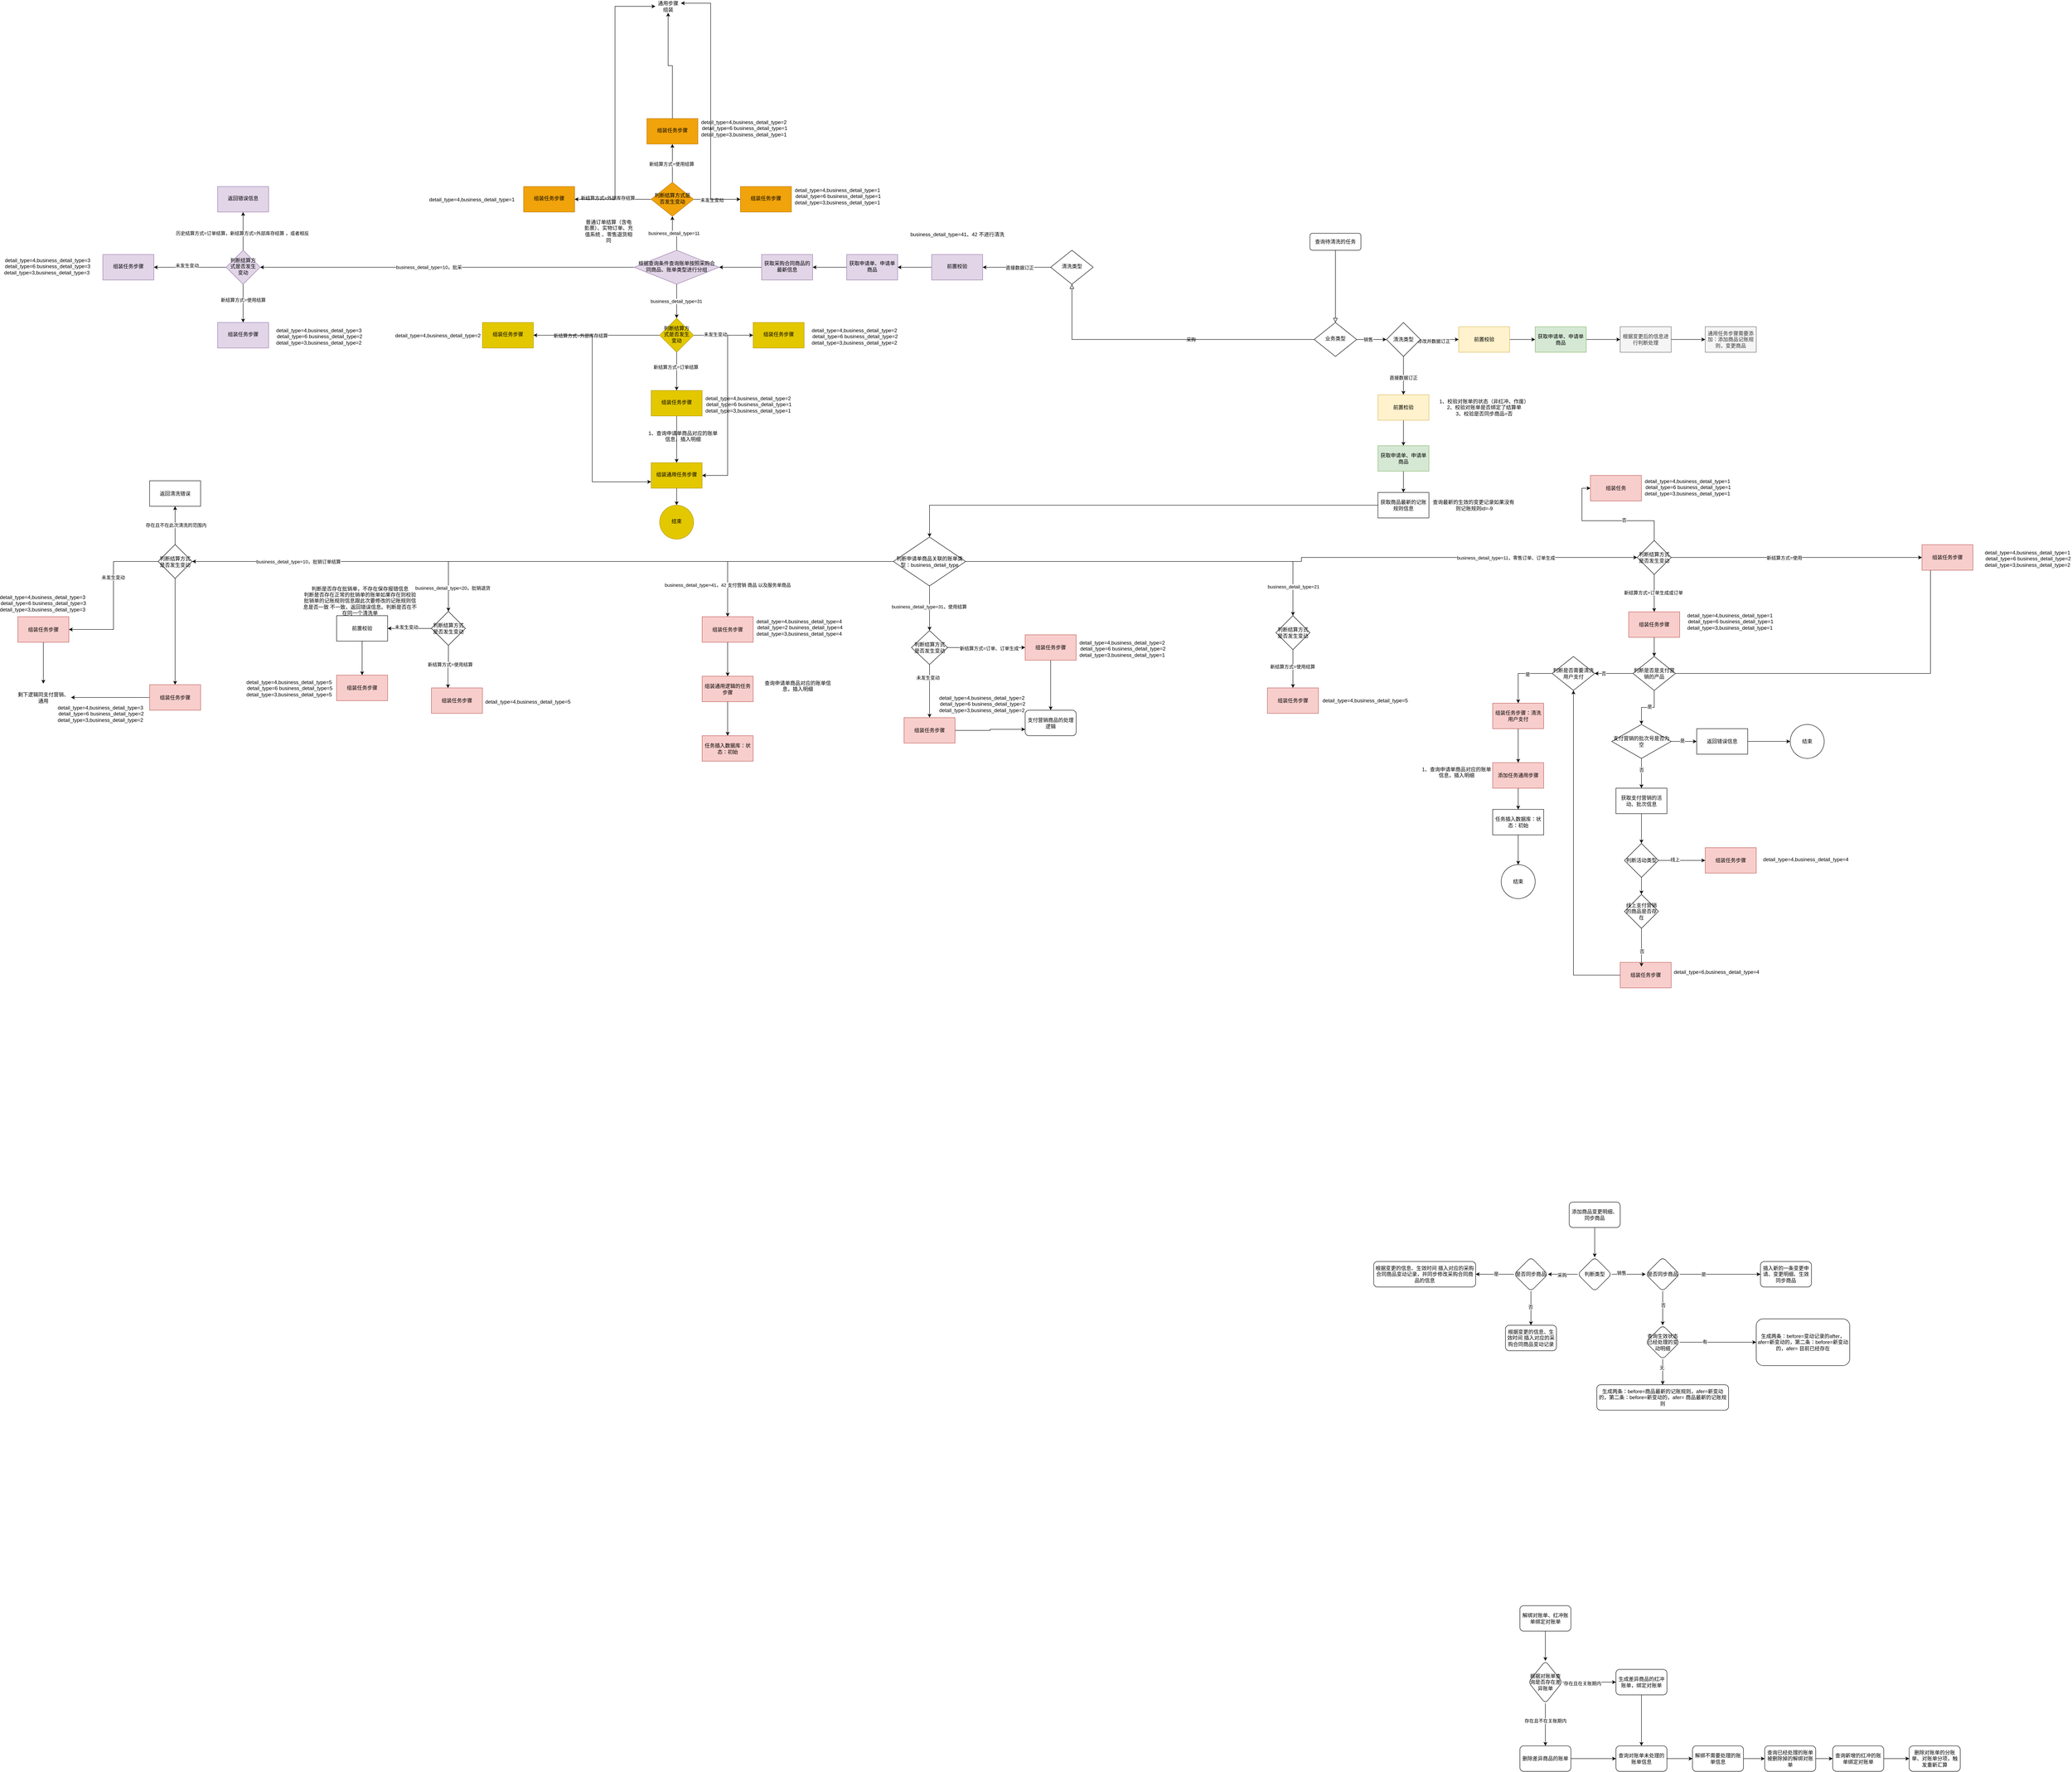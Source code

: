 <mxfile version="24.4.0" type="github">
  <diagram id="C5RBs43oDa-KdzZeNtuy" name="Page-1">
    <mxGraphModel dx="4482" dy="1880" grid="1" gridSize="10" guides="1" tooltips="1" connect="1" arrows="1" fold="1" page="1" pageScale="1" pageWidth="827" pageHeight="1169" math="0" shadow="0">
      <root>
        <mxCell id="WIyWlLk6GJQsqaUBKTNV-0" />
        <mxCell id="WIyWlLk6GJQsqaUBKTNV-1" parent="WIyWlLk6GJQsqaUBKTNV-0" />
        <mxCell id="WIyWlLk6GJQsqaUBKTNV-2" value="" style="rounded=0;html=1;jettySize=auto;orthogonalLoop=1;fontSize=11;endArrow=block;endFill=0;endSize=8;strokeWidth=1;shadow=0;labelBackgroundColor=none;edgeStyle=orthogonalEdgeStyle;" parent="WIyWlLk6GJQsqaUBKTNV-1" source="WIyWlLk6GJQsqaUBKTNV-3" target="WIyWlLk6GJQsqaUBKTNV-6" edge="1">
          <mxGeometry relative="1" as="geometry" />
        </mxCell>
        <mxCell id="WIyWlLk6GJQsqaUBKTNV-3" value="查询待清洗的任务" style="rounded=1;whiteSpace=wrap;html=1;fontSize=12;glass=0;strokeWidth=1;shadow=0;" parent="WIyWlLk6GJQsqaUBKTNV-1" vertex="1">
          <mxGeometry x="-80" y="-50" width="120" height="40" as="geometry" />
        </mxCell>
        <mxCell id="WIyWlLk6GJQsqaUBKTNV-4" value="采购" style="rounded=0;html=1;jettySize=auto;orthogonalLoop=1;fontSize=11;endArrow=block;endFill=0;endSize=8;strokeWidth=1;shadow=0;labelBackgroundColor=none;edgeStyle=orthogonalEdgeStyle;" parent="WIyWlLk6GJQsqaUBKTNV-1" source="WIyWlLk6GJQsqaUBKTNV-6" target="WIyWlLk6GJQsqaUBKTNV-10" edge="1">
          <mxGeometry x="-0.171" relative="1" as="geometry">
            <mxPoint as="offset" />
          </mxGeometry>
        </mxCell>
        <mxCell id="jGAe0SY2VGK8TSROneUU-2" value="" style="edgeStyle=orthogonalEdgeStyle;rounded=0;orthogonalLoop=1;jettySize=auto;html=1;" parent="WIyWlLk6GJQsqaUBKTNV-1" source="WIyWlLk6GJQsqaUBKTNV-6" edge="1">
          <mxGeometry relative="1" as="geometry">
            <mxPoint x="100" y="200" as="targetPoint" />
          </mxGeometry>
        </mxCell>
        <mxCell id="jGAe0SY2VGK8TSROneUU-3" value="销售" style="edgeLabel;html=1;align=center;verticalAlign=middle;resizable=0;points=[];" parent="jGAe0SY2VGK8TSROneUU-2" vertex="1" connectable="0">
          <mxGeometry x="-0.229" relative="1" as="geometry">
            <mxPoint as="offset" />
          </mxGeometry>
        </mxCell>
        <mxCell id="WIyWlLk6GJQsqaUBKTNV-6" value="业务类型" style="rhombus;whiteSpace=wrap;html=1;shadow=0;fontFamily=Helvetica;fontSize=12;align=center;strokeWidth=1;spacing=6;spacingTop=-4;" parent="WIyWlLk6GJQsqaUBKTNV-1" vertex="1">
          <mxGeometry x="-70" y="160" width="100" height="80" as="geometry" />
        </mxCell>
        <mxCell id="2OsWfhqXqFlylCH4l19Q-96" value="" style="edgeStyle=orthogonalEdgeStyle;rounded=0;orthogonalLoop=1;jettySize=auto;html=1;" parent="WIyWlLk6GJQsqaUBKTNV-1" source="WIyWlLk6GJQsqaUBKTNV-10" target="2OsWfhqXqFlylCH4l19Q-95" edge="1">
          <mxGeometry relative="1" as="geometry" />
        </mxCell>
        <mxCell id="2OsWfhqXqFlylCH4l19Q-98" value="直接数据订正" style="edgeLabel;html=1;align=center;verticalAlign=middle;resizable=0;points=[];" parent="2OsWfhqXqFlylCH4l19Q-96" vertex="1" connectable="0">
          <mxGeometry x="-0.087" y="1" relative="1" as="geometry">
            <mxPoint as="offset" />
          </mxGeometry>
        </mxCell>
        <mxCell id="WIyWlLk6GJQsqaUBKTNV-10" value="清洗类型" style="rhombus;whiteSpace=wrap;html=1;shadow=0;fontFamily=Helvetica;fontSize=12;align=center;strokeWidth=1;spacing=6;spacingTop=-4;" parent="WIyWlLk6GJQsqaUBKTNV-1" vertex="1">
          <mxGeometry x="-690" y="-10" width="100" height="80" as="geometry" />
        </mxCell>
        <mxCell id="jGAe0SY2VGK8TSROneUU-6" value="" style="edgeStyle=orthogonalEdgeStyle;rounded=0;orthogonalLoop=1;jettySize=auto;html=1;" parent="WIyWlLk6GJQsqaUBKTNV-1" source="jGAe0SY2VGK8TSROneUU-4" target="jGAe0SY2VGK8TSROneUU-5" edge="1">
          <mxGeometry relative="1" as="geometry" />
        </mxCell>
        <mxCell id="jGAe0SY2VGK8TSROneUU-10" value="修改并数据订正" style="edgeLabel;html=1;align=center;verticalAlign=middle;resizable=0;points=[];" parent="jGAe0SY2VGK8TSROneUU-6" vertex="1" connectable="0">
          <mxGeometry x="-0.323" y="-4" relative="1" as="geometry">
            <mxPoint as="offset" />
          </mxGeometry>
        </mxCell>
        <mxCell id="jGAe0SY2VGK8TSROneUU-8" value="" style="edgeStyle=orthogonalEdgeStyle;rounded=0;orthogonalLoop=1;jettySize=auto;html=1;" parent="WIyWlLk6GJQsqaUBKTNV-1" source="jGAe0SY2VGK8TSROneUU-4" target="jGAe0SY2VGK8TSROneUU-7" edge="1">
          <mxGeometry relative="1" as="geometry" />
        </mxCell>
        <mxCell id="jGAe0SY2VGK8TSROneUU-9" value="直接数据订正" style="edgeLabel;html=1;align=center;verticalAlign=middle;resizable=0;points=[];" parent="jGAe0SY2VGK8TSROneUU-8" vertex="1" connectable="0">
          <mxGeometry x="0.022" relative="1" as="geometry">
            <mxPoint y="4" as="offset" />
          </mxGeometry>
        </mxCell>
        <mxCell id="jGAe0SY2VGK8TSROneUU-4" value="清洗类型" style="rhombus;whiteSpace=wrap;html=1;" parent="WIyWlLk6GJQsqaUBKTNV-1" vertex="1">
          <mxGeometry x="100" y="160" width="80" height="80" as="geometry" />
        </mxCell>
        <mxCell id="jGAe0SY2VGK8TSROneUU-15" value="" style="edgeStyle=orthogonalEdgeStyle;rounded=0;orthogonalLoop=1;jettySize=auto;html=1;" parent="WIyWlLk6GJQsqaUBKTNV-1" source="jGAe0SY2VGK8TSROneUU-5" target="jGAe0SY2VGK8TSROneUU-14" edge="1">
          <mxGeometry relative="1" as="geometry" />
        </mxCell>
        <mxCell id="jGAe0SY2VGK8TSROneUU-5" value="前置校验" style="whiteSpace=wrap;html=1;fillColor=#fff2cc;strokeColor=#d6b656;" parent="WIyWlLk6GJQsqaUBKTNV-1" vertex="1">
          <mxGeometry x="270" y="170" width="120" height="60" as="geometry" />
        </mxCell>
        <mxCell id="jGAe0SY2VGK8TSROneUU-13" value="" style="edgeStyle=orthogonalEdgeStyle;rounded=0;orthogonalLoop=1;jettySize=auto;html=1;" parent="WIyWlLk6GJQsqaUBKTNV-1" source="jGAe0SY2VGK8TSROneUU-7" target="jGAe0SY2VGK8TSROneUU-12" edge="1">
          <mxGeometry relative="1" as="geometry" />
        </mxCell>
        <mxCell id="jGAe0SY2VGK8TSROneUU-7" value="前置检验" style="whiteSpace=wrap;html=1;fillColor=#fff2cc;strokeColor=#d6b656;" parent="WIyWlLk6GJQsqaUBKTNV-1" vertex="1">
          <mxGeometry x="80" y="330" width="120" height="60" as="geometry" />
        </mxCell>
        <mxCell id="jGAe0SY2VGK8TSROneUU-11" value="1、校验对账单的状态（非红冲、作废）&lt;div&gt;2、校验对账单是否绑定了结算单&lt;/div&gt;&lt;div&gt;3、校验是否同步商品=否&lt;/div&gt;" style="text;html=1;align=center;verticalAlign=middle;whiteSpace=wrap;rounded=0;" parent="WIyWlLk6GJQsqaUBKTNV-1" vertex="1">
          <mxGeometry x="200" y="345" width="260" height="30" as="geometry" />
        </mxCell>
        <mxCell id="jGAe0SY2VGK8TSROneUU-20" value="" style="edgeStyle=orthogonalEdgeStyle;rounded=0;orthogonalLoop=1;jettySize=auto;html=1;" parent="WIyWlLk6GJQsqaUBKTNV-1" source="jGAe0SY2VGK8TSROneUU-12" target="jGAe0SY2VGK8TSROneUU-21" edge="1">
          <mxGeometry relative="1" as="geometry">
            <mxPoint x="140" y="550" as="targetPoint" />
          </mxGeometry>
        </mxCell>
        <mxCell id="jGAe0SY2VGK8TSROneUU-12" value="获取申请单、申请单商品" style="whiteSpace=wrap;html=1;fillColor=#d5e8d4;strokeColor=#82b366;" parent="WIyWlLk6GJQsqaUBKTNV-1" vertex="1">
          <mxGeometry x="80" y="450" width="120" height="60" as="geometry" />
        </mxCell>
        <mxCell id="2OsWfhqXqFlylCH4l19Q-92" value="" style="edgeStyle=orthogonalEdgeStyle;rounded=0;orthogonalLoop=1;jettySize=auto;html=1;" parent="WIyWlLk6GJQsqaUBKTNV-1" source="jGAe0SY2VGK8TSROneUU-14" target="2OsWfhqXqFlylCH4l19Q-91" edge="1">
          <mxGeometry relative="1" as="geometry" />
        </mxCell>
        <mxCell id="jGAe0SY2VGK8TSROneUU-14" value="获取申请单、申请单商品" style="whiteSpace=wrap;html=1;fillColor=#d5e8d4;strokeColor=#82b366;" parent="WIyWlLk6GJQsqaUBKTNV-1" vertex="1">
          <mxGeometry x="450" y="170" width="120" height="60" as="geometry" />
        </mxCell>
        <mxCell id="jGAe0SY2VGK8TSROneUU-35" value="" style="edgeStyle=orthogonalEdgeStyle;rounded=0;orthogonalLoop=1;jettySize=auto;html=1;" parent="WIyWlLk6GJQsqaUBKTNV-1" source="jGAe0SY2VGK8TSROneUU-21" target="jGAe0SY2VGK8TSROneUU-34" edge="1">
          <mxGeometry relative="1" as="geometry" />
        </mxCell>
        <mxCell id="jGAe0SY2VGK8TSROneUU-21" value="获取商品最新的记账规则信息" style="rounded=0;whiteSpace=wrap;html=1;" parent="WIyWlLk6GJQsqaUBKTNV-1" vertex="1">
          <mxGeometry x="80" y="560" width="120" height="60" as="geometry" />
        </mxCell>
        <mxCell id="jGAe0SY2VGK8TSROneUU-22" value="查询最新的生效的变更记录如果没有&lt;div&gt;&amp;nbsp;则记账规则id=-9&lt;/div&gt;" style="text;html=1;align=center;verticalAlign=middle;whiteSpace=wrap;rounded=0;" parent="WIyWlLk6GJQsqaUBKTNV-1" vertex="1">
          <mxGeometry x="170" y="575" width="270" height="30" as="geometry" />
        </mxCell>
        <mxCell id="jGAe0SY2VGK8TSROneUU-28" value="" style="edgeStyle=orthogonalEdgeStyle;rounded=0;orthogonalLoop=1;jettySize=auto;html=1;" parent="WIyWlLk6GJQsqaUBKTNV-1" source="jGAe0SY2VGK8TSROneUU-25" target="jGAe0SY2VGK8TSROneUU-27" edge="1">
          <mxGeometry relative="1" as="geometry" />
        </mxCell>
        <mxCell id="jGAe0SY2VGK8TSROneUU-29" value="新结算方式=使用" style="edgeLabel;html=1;align=center;verticalAlign=middle;resizable=0;points=[];" parent="jGAe0SY2VGK8TSROneUU-28" vertex="1" connectable="0">
          <mxGeometry x="-0.1" y="-1" relative="1" as="geometry">
            <mxPoint as="offset" />
          </mxGeometry>
        </mxCell>
        <mxCell id="jGAe0SY2VGK8TSROneUU-32" value="" style="edgeStyle=orthogonalEdgeStyle;rounded=0;orthogonalLoop=1;jettySize=auto;html=1;" parent="WIyWlLk6GJQsqaUBKTNV-1" source="jGAe0SY2VGK8TSROneUU-25" target="jGAe0SY2VGK8TSROneUU-31" edge="1">
          <mxGeometry relative="1" as="geometry" />
        </mxCell>
        <mxCell id="jGAe0SY2VGK8TSROneUU-33" value="新结算方式=订单生成或订单" style="edgeLabel;html=1;align=center;verticalAlign=middle;resizable=0;points=[];" parent="jGAe0SY2VGK8TSROneUU-32" vertex="1" connectable="0">
          <mxGeometry x="-0.022" y="-2" relative="1" as="geometry">
            <mxPoint as="offset" />
          </mxGeometry>
        </mxCell>
        <mxCell id="jGAe0SY2VGK8TSROneUU-100" style="edgeStyle=orthogonalEdgeStyle;rounded=0;orthogonalLoop=1;jettySize=auto;html=1;entryX=0;entryY=0.5;entryDx=0;entryDy=0;" parent="WIyWlLk6GJQsqaUBKTNV-1" source="jGAe0SY2VGK8TSROneUU-25" target="jGAe0SY2VGK8TSROneUU-99" edge="1">
          <mxGeometry relative="1" as="geometry" />
        </mxCell>
        <mxCell id="jGAe0SY2VGK8TSROneUU-101" value="否" style="edgeLabel;html=1;align=center;verticalAlign=middle;resizable=0;points=[];" parent="jGAe0SY2VGK8TSROneUU-100" vertex="1" connectable="0">
          <mxGeometry x="-0.248" y="-3" relative="1" as="geometry">
            <mxPoint y="1" as="offset" />
          </mxGeometry>
        </mxCell>
        <mxCell id="jGAe0SY2VGK8TSROneUU-25" value="判断结算方式是否发生变动" style="rhombus;whiteSpace=wrap;html=1;rounded=0;" parent="WIyWlLk6GJQsqaUBKTNV-1" vertex="1">
          <mxGeometry x="690" y="673" width="80" height="80" as="geometry" />
        </mxCell>
        <mxCell id="2OsWfhqXqFlylCH4l19Q-74" style="edgeStyle=orthogonalEdgeStyle;rounded=0;orthogonalLoop=1;jettySize=auto;html=1;" parent="WIyWlLk6GJQsqaUBKTNV-1" source="jGAe0SY2VGK8TSROneUU-27" target="jGAe0SY2VGK8TSROneUU-73" edge="1">
          <mxGeometry relative="1" as="geometry">
            <Array as="points">
              <mxPoint x="1380" y="986" />
            </Array>
          </mxGeometry>
        </mxCell>
        <mxCell id="jGAe0SY2VGK8TSROneUU-27" value="组装任务步骤" style="whiteSpace=wrap;html=1;rounded=0;fillColor=#f8cecc;strokeColor=#b85450;" parent="WIyWlLk6GJQsqaUBKTNV-1" vertex="1">
          <mxGeometry x="1360" y="683" width="120" height="60" as="geometry" />
        </mxCell>
        <mxCell id="jGAe0SY2VGK8TSROneUU-30" value="detail_type=4,business_detail_type=1&amp;nbsp;&lt;div&gt;detail_type=6 business_detail_type=2&lt;/div&gt;&lt;div&gt;detail_type=3,business_detail_type=2&amp;nbsp;&lt;br&gt;&lt;/div&gt;&lt;div&gt;&lt;br&gt;&lt;/div&gt;" style="text;html=1;align=center;verticalAlign=middle;whiteSpace=wrap;rounded=0;" parent="WIyWlLk6GJQsqaUBKTNV-1" vertex="1">
          <mxGeometry x="1580" y="708" width="60" height="30" as="geometry" />
        </mxCell>
        <mxCell id="jGAe0SY2VGK8TSROneUU-42" value="" style="edgeStyle=orthogonalEdgeStyle;rounded=0;orthogonalLoop=1;jettySize=auto;html=1;" parent="WIyWlLk6GJQsqaUBKTNV-1" source="jGAe0SY2VGK8TSROneUU-31" target="jGAe0SY2VGK8TSROneUU-41" edge="1">
          <mxGeometry relative="1" as="geometry" />
        </mxCell>
        <mxCell id="jGAe0SY2VGK8TSROneUU-31" value="组装任务步骤" style="whiteSpace=wrap;html=1;rounded=0;fillColor=#f8cecc;strokeColor=#b85450;" parent="WIyWlLk6GJQsqaUBKTNV-1" vertex="1">
          <mxGeometry x="670" y="841" width="120" height="60" as="geometry" />
        </mxCell>
        <mxCell id="jGAe0SY2VGK8TSROneUU-37" value="" style="edgeStyle=orthogonalEdgeStyle;rounded=0;orthogonalLoop=1;jettySize=auto;html=1;entryX=0;entryY=0.5;entryDx=0;entryDy=0;" parent="WIyWlLk6GJQsqaUBKTNV-1" source="jGAe0SY2VGK8TSROneUU-34" target="jGAe0SY2VGK8TSROneUU-25" edge="1">
          <mxGeometry relative="1" as="geometry">
            <mxPoint x="45" y="722.5" as="targetPoint" />
          </mxGeometry>
        </mxCell>
        <mxCell id="jGAe0SY2VGK8TSROneUU-38" value="business_detail_type=11，零售订单、订单生成" style="edgeLabel;html=1;align=center;verticalAlign=middle;resizable=0;points=[];" parent="jGAe0SY2VGK8TSROneUU-37" vertex="1" connectable="0">
          <mxGeometry x="-0.1" y="2" relative="1" as="geometry">
            <mxPoint x="555" y="-7" as="offset" />
          </mxGeometry>
        </mxCell>
        <mxCell id="jGAe0SY2VGK8TSROneUU-87" value="" style="edgeStyle=orthogonalEdgeStyle;rounded=0;orthogonalLoop=1;jettySize=auto;html=1;" parent="WIyWlLk6GJQsqaUBKTNV-1" source="jGAe0SY2VGK8TSROneUU-34" target="jGAe0SY2VGK8TSROneUU-86" edge="1">
          <mxGeometry relative="1" as="geometry" />
        </mxCell>
        <mxCell id="jGAe0SY2VGK8TSROneUU-88" value="business_detail_type=31，使用结算" style="edgeLabel;html=1;align=center;verticalAlign=middle;resizable=0;points=[];" parent="jGAe0SY2VGK8TSROneUU-87" vertex="1" connectable="0">
          <mxGeometry x="-0.077" y="-1" relative="1" as="geometry">
            <mxPoint as="offset" />
          </mxGeometry>
        </mxCell>
        <mxCell id="2OsWfhqXqFlylCH4l19Q-15" value="" style="edgeStyle=orthogonalEdgeStyle;rounded=0;orthogonalLoop=1;jettySize=auto;html=1;" parent="WIyWlLk6GJQsqaUBKTNV-1" source="jGAe0SY2VGK8TSROneUU-34" target="2OsWfhqXqFlylCH4l19Q-14" edge="1">
          <mxGeometry relative="1" as="geometry" />
        </mxCell>
        <mxCell id="2OsWfhqXqFlylCH4l19Q-45" value="" style="edgeStyle=orthogonalEdgeStyle;rounded=0;orthogonalLoop=1;jettySize=auto;html=1;" parent="WIyWlLk6GJQsqaUBKTNV-1" source="jGAe0SY2VGK8TSROneUU-34" target="2OsWfhqXqFlylCH4l19Q-44" edge="1">
          <mxGeometry relative="1" as="geometry" />
        </mxCell>
        <mxCell id="2OsWfhqXqFlylCH4l19Q-46" value="business_detail_type=20，批销退货" style="edgeLabel;html=1;align=center;verticalAlign=middle;resizable=0;points=[];" parent="2OsWfhqXqFlylCH4l19Q-45" vertex="1" connectable="0">
          <mxGeometry x="0.823" relative="1" as="geometry">
            <mxPoint x="10" y="48" as="offset" />
          </mxGeometry>
        </mxCell>
        <mxCell id="2OsWfhqXqFlylCH4l19Q-49" value="" style="edgeStyle=orthogonalEdgeStyle;rounded=0;orthogonalLoop=1;jettySize=auto;html=1;" parent="WIyWlLk6GJQsqaUBKTNV-1" source="jGAe0SY2VGK8TSROneUU-34" target="2OsWfhqXqFlylCH4l19Q-48" edge="1">
          <mxGeometry relative="1" as="geometry" />
        </mxCell>
        <mxCell id="2OsWfhqXqFlylCH4l19Q-50" value="business_detail_type=41，42 支付营销 商品 以及服务单商品" style="edgeLabel;html=1;align=center;verticalAlign=middle;resizable=0;points=[];" parent="2OsWfhqXqFlylCH4l19Q-49" vertex="1" connectable="0">
          <mxGeometry x="0.714" relative="1" as="geometry">
            <mxPoint as="offset" />
          </mxGeometry>
        </mxCell>
        <mxCell id="2OsWfhqXqFlylCH4l19Q-77" value="" style="edgeStyle=orthogonalEdgeStyle;rounded=0;orthogonalLoop=1;jettySize=auto;html=1;" parent="WIyWlLk6GJQsqaUBKTNV-1" source="jGAe0SY2VGK8TSROneUU-34" target="2OsWfhqXqFlylCH4l19Q-76" edge="1">
          <mxGeometry relative="1" as="geometry" />
        </mxCell>
        <mxCell id="2OsWfhqXqFlylCH4l19Q-78" value="business_detail_type=21" style="edgeLabel;html=1;align=center;verticalAlign=middle;resizable=0;points=[];" parent="2OsWfhqXqFlylCH4l19Q-77" vertex="1" connectable="0">
          <mxGeometry x="0.849" y="1" relative="1" as="geometry">
            <mxPoint as="offset" />
          </mxGeometry>
        </mxCell>
        <mxCell id="jGAe0SY2VGK8TSROneUU-34" value="判断申请单商品关联的账单类型：business_detail_type" style="rhombus;whiteSpace=wrap;html=1;rounded=0;" parent="WIyWlLk6GJQsqaUBKTNV-1" vertex="1">
          <mxGeometry x="-1060" y="665" width="170" height="115" as="geometry" />
        </mxCell>
        <mxCell id="jGAe0SY2VGK8TSROneUU-40" value="detail_type=4,business_detail_type=1&amp;nbsp;&lt;div&gt;detail_type=6 business_detail_type=1&lt;/div&gt;&lt;div&gt;detail_type=3,business_detail_type=1&amp;nbsp;&lt;br&gt;&lt;/div&gt;&lt;div&gt;&lt;br&gt;&lt;/div&gt;" style="text;html=1;align=center;verticalAlign=middle;whiteSpace=wrap;rounded=0;" parent="WIyWlLk6GJQsqaUBKTNV-1" vertex="1">
          <mxGeometry x="880" y="856" width="60" height="30" as="geometry" />
        </mxCell>
        <mxCell id="jGAe0SY2VGK8TSROneUU-47" value="" style="edgeStyle=orthogonalEdgeStyle;rounded=0;orthogonalLoop=1;jettySize=auto;html=1;" parent="WIyWlLk6GJQsqaUBKTNV-1" source="jGAe0SY2VGK8TSROneUU-41" target="jGAe0SY2VGK8TSROneUU-46" edge="1">
          <mxGeometry relative="1" as="geometry">
            <Array as="points">
              <mxPoint x="730" y="1066" />
              <mxPoint x="700" y="1066" />
            </Array>
          </mxGeometry>
        </mxCell>
        <mxCell id="jGAe0SY2VGK8TSROneUU-48" value="是" style="edgeLabel;html=1;align=center;verticalAlign=middle;resizable=0;points=[];" parent="jGAe0SY2VGK8TSROneUU-47" vertex="1" connectable="0">
          <mxGeometry x="-0.075" y="-2" relative="1" as="geometry">
            <mxPoint as="offset" />
          </mxGeometry>
        </mxCell>
        <mxCell id="jGAe0SY2VGK8TSROneUU-74" value="" style="edgeStyle=orthogonalEdgeStyle;rounded=0;orthogonalLoop=1;jettySize=auto;html=1;" parent="WIyWlLk6GJQsqaUBKTNV-1" source="jGAe0SY2VGK8TSROneUU-41" target="jGAe0SY2VGK8TSROneUU-73" edge="1">
          <mxGeometry relative="1" as="geometry" />
        </mxCell>
        <mxCell id="jGAe0SY2VGK8TSROneUU-75" value="否" style="edgeLabel;html=1;align=center;verticalAlign=middle;resizable=0;points=[];" parent="jGAe0SY2VGK8TSROneUU-74" vertex="1" connectable="0">
          <mxGeometry x="0.547" relative="1" as="geometry">
            <mxPoint as="offset" />
          </mxGeometry>
        </mxCell>
        <mxCell id="jGAe0SY2VGK8TSROneUU-41" value="判断是否是支付营销的产品" style="rhombus;whiteSpace=wrap;html=1;rounded=0;" parent="WIyWlLk6GJQsqaUBKTNV-1" vertex="1">
          <mxGeometry x="680" y="946" width="100" height="80" as="geometry" />
        </mxCell>
        <mxCell id="jGAe0SY2VGK8TSROneUU-50" value="" style="edgeStyle=orthogonalEdgeStyle;rounded=0;orthogonalLoop=1;jettySize=auto;html=1;" parent="WIyWlLk6GJQsqaUBKTNV-1" source="jGAe0SY2VGK8TSROneUU-46" target="jGAe0SY2VGK8TSROneUU-49" edge="1">
          <mxGeometry relative="1" as="geometry" />
        </mxCell>
        <mxCell id="jGAe0SY2VGK8TSROneUU-51" value="是" style="edgeLabel;html=1;align=center;verticalAlign=middle;resizable=0;points=[];" parent="jGAe0SY2VGK8TSROneUU-50" vertex="1" connectable="0">
          <mxGeometry x="-0.133" y="2" relative="1" as="geometry">
            <mxPoint as="offset" />
          </mxGeometry>
        </mxCell>
        <mxCell id="jGAe0SY2VGK8TSROneUU-55" value="" style="edgeStyle=orthogonalEdgeStyle;rounded=0;orthogonalLoop=1;jettySize=auto;html=1;" parent="WIyWlLk6GJQsqaUBKTNV-1" source="jGAe0SY2VGK8TSROneUU-46" target="jGAe0SY2VGK8TSROneUU-54" edge="1">
          <mxGeometry relative="1" as="geometry" />
        </mxCell>
        <mxCell id="jGAe0SY2VGK8TSROneUU-56" value="否" style="edgeLabel;html=1;align=center;verticalAlign=middle;resizable=0;points=[];" parent="jGAe0SY2VGK8TSROneUU-55" vertex="1" connectable="0">
          <mxGeometry x="-0.222" relative="1" as="geometry">
            <mxPoint as="offset" />
          </mxGeometry>
        </mxCell>
        <mxCell id="jGAe0SY2VGK8TSROneUU-46" value="支付营销的批次号是否为空" style="rhombus;whiteSpace=wrap;html=1;rounded=0;" parent="WIyWlLk6GJQsqaUBKTNV-1" vertex="1">
          <mxGeometry x="630" y="1106" width="140" height="80" as="geometry" />
        </mxCell>
        <mxCell id="jGAe0SY2VGK8TSROneUU-53" value="" style="edgeStyle=orthogonalEdgeStyle;rounded=0;orthogonalLoop=1;jettySize=auto;html=1;" parent="WIyWlLk6GJQsqaUBKTNV-1" source="jGAe0SY2VGK8TSROneUU-49" target="jGAe0SY2VGK8TSROneUU-52" edge="1">
          <mxGeometry relative="1" as="geometry" />
        </mxCell>
        <mxCell id="jGAe0SY2VGK8TSROneUU-49" value="返回错误信息" style="whiteSpace=wrap;html=1;rounded=0;" parent="WIyWlLk6GJQsqaUBKTNV-1" vertex="1">
          <mxGeometry x="830" y="1116" width="120" height="60" as="geometry" />
        </mxCell>
        <mxCell id="jGAe0SY2VGK8TSROneUU-52" value="结束" style="ellipse;whiteSpace=wrap;html=1;rounded=0;" parent="WIyWlLk6GJQsqaUBKTNV-1" vertex="1">
          <mxGeometry x="1050" y="1106" width="80" height="80" as="geometry" />
        </mxCell>
        <mxCell id="jGAe0SY2VGK8TSROneUU-61" value="" style="edgeStyle=orthogonalEdgeStyle;rounded=0;orthogonalLoop=1;jettySize=auto;html=1;" parent="WIyWlLk6GJQsqaUBKTNV-1" source="jGAe0SY2VGK8TSROneUU-54" target="jGAe0SY2VGK8TSROneUU-60" edge="1">
          <mxGeometry relative="1" as="geometry" />
        </mxCell>
        <mxCell id="jGAe0SY2VGK8TSROneUU-54" value="获取支付营销的活动、批次信息" style="whiteSpace=wrap;html=1;rounded=0;" parent="WIyWlLk6GJQsqaUBKTNV-1" vertex="1">
          <mxGeometry x="640" y="1256" width="120" height="60" as="geometry" />
        </mxCell>
        <mxCell id="jGAe0SY2VGK8TSROneUU-59" style="edgeStyle=orthogonalEdgeStyle;rounded=0;orthogonalLoop=1;jettySize=auto;html=1;exitX=0.5;exitY=1;exitDx=0;exitDy=0;" parent="WIyWlLk6GJQsqaUBKTNV-1" source="jGAe0SY2VGK8TSROneUU-54" target="jGAe0SY2VGK8TSROneUU-54" edge="1">
          <mxGeometry relative="1" as="geometry" />
        </mxCell>
        <mxCell id="jGAe0SY2VGK8TSROneUU-63" value="" style="edgeStyle=orthogonalEdgeStyle;rounded=0;orthogonalLoop=1;jettySize=auto;html=1;" parent="WIyWlLk6GJQsqaUBKTNV-1" source="jGAe0SY2VGK8TSROneUU-60" target="jGAe0SY2VGK8TSROneUU-62" edge="1">
          <mxGeometry relative="1" as="geometry" />
        </mxCell>
        <mxCell id="jGAe0SY2VGK8TSROneUU-64" value="线上" style="edgeLabel;html=1;align=center;verticalAlign=middle;resizable=0;points=[];" parent="jGAe0SY2VGK8TSROneUU-63" vertex="1" connectable="0">
          <mxGeometry x="-0.3" y="2" relative="1" as="geometry">
            <mxPoint as="offset" />
          </mxGeometry>
        </mxCell>
        <mxCell id="2OsWfhqXqFlylCH4l19Q-3" value="" style="edgeStyle=orthogonalEdgeStyle;rounded=0;orthogonalLoop=1;jettySize=auto;html=1;" parent="WIyWlLk6GJQsqaUBKTNV-1" source="jGAe0SY2VGK8TSROneUU-60" target="2OsWfhqXqFlylCH4l19Q-2" edge="1">
          <mxGeometry relative="1" as="geometry" />
        </mxCell>
        <mxCell id="jGAe0SY2VGK8TSROneUU-60" value="判断活动类型" style="rhombus;whiteSpace=wrap;html=1;rounded=0;" parent="WIyWlLk6GJQsqaUBKTNV-1" vertex="1">
          <mxGeometry x="660" y="1386" width="80" height="80" as="geometry" />
        </mxCell>
        <mxCell id="jGAe0SY2VGK8TSROneUU-62" value="组装任务步骤" style="whiteSpace=wrap;html=1;rounded=0;fillColor=#f8cecc;strokeColor=#b85450;" parent="WIyWlLk6GJQsqaUBKTNV-1" vertex="1">
          <mxGeometry x="850" y="1396" width="120" height="60" as="geometry" />
        </mxCell>
        <mxCell id="jGAe0SY2VGK8TSROneUU-65" value="detail_type=4,business_detail_type=4&amp;nbsp;&lt;span style=&quot;background-color: initial;&quot;&gt;&amp;nbsp;&lt;/span&gt;&lt;div&gt;&lt;br&gt;&lt;/div&gt;" style="text;html=1;align=center;verticalAlign=middle;whiteSpace=wrap;rounded=0;" parent="WIyWlLk6GJQsqaUBKTNV-1" vertex="1">
          <mxGeometry x="1060" y="1416" width="60" height="30" as="geometry" />
        </mxCell>
        <mxCell id="jGAe0SY2VGK8TSROneUU-85" style="edgeStyle=orthogonalEdgeStyle;rounded=0;orthogonalLoop=1;jettySize=auto;html=1;entryX=0.5;entryY=1;entryDx=0;entryDy=0;" parent="WIyWlLk6GJQsqaUBKTNV-1" source="jGAe0SY2VGK8TSROneUU-66" target="jGAe0SY2VGK8TSROneUU-73" edge="1">
          <mxGeometry relative="1" as="geometry" />
        </mxCell>
        <mxCell id="jGAe0SY2VGK8TSROneUU-66" value="组装任务步骤" style="whiteSpace=wrap;html=1;rounded=0;fillColor=#f8cecc;strokeColor=#b85450;" parent="WIyWlLk6GJQsqaUBKTNV-1" vertex="1">
          <mxGeometry x="650" y="1666" width="120" height="60" as="geometry" />
        </mxCell>
        <mxCell id="jGAe0SY2VGK8TSROneUU-69" value="detail_type=6,business_detail_type=4&amp;nbsp;&lt;span style=&quot;background-color: initial;&quot;&gt;&amp;nbsp;&lt;/span&gt;&lt;div&gt;&lt;br&gt;&lt;/div&gt;" style="text;html=1;align=center;verticalAlign=middle;whiteSpace=wrap;rounded=0;" parent="WIyWlLk6GJQsqaUBKTNV-1" vertex="1">
          <mxGeometry x="850" y="1681" width="60" height="30" as="geometry" />
        </mxCell>
        <mxCell id="jGAe0SY2VGK8TSROneUU-77" value="" style="edgeStyle=orthogonalEdgeStyle;rounded=0;orthogonalLoop=1;jettySize=auto;html=1;" parent="WIyWlLk6GJQsqaUBKTNV-1" source="jGAe0SY2VGK8TSROneUU-73" target="jGAe0SY2VGK8TSROneUU-76" edge="1">
          <mxGeometry relative="1" as="geometry" />
        </mxCell>
        <mxCell id="jGAe0SY2VGK8TSROneUU-78" value="是" style="edgeLabel;html=1;align=center;verticalAlign=middle;resizable=0;points=[];" parent="jGAe0SY2VGK8TSROneUU-77" vertex="1" connectable="0">
          <mxGeometry x="-0.222" y="2" relative="1" as="geometry">
            <mxPoint as="offset" />
          </mxGeometry>
        </mxCell>
        <mxCell id="jGAe0SY2VGK8TSROneUU-73" value="判断是否需要清洗用户支付" style="rhombus;whiteSpace=wrap;html=1;rounded=0;" parent="WIyWlLk6GJQsqaUBKTNV-1" vertex="1">
          <mxGeometry x="490" y="946" width="100" height="80" as="geometry" />
        </mxCell>
        <mxCell id="jGAe0SY2VGK8TSROneUU-80" value="" style="edgeStyle=orthogonalEdgeStyle;rounded=0;orthogonalLoop=1;jettySize=auto;html=1;" parent="WIyWlLk6GJQsqaUBKTNV-1" source="jGAe0SY2VGK8TSROneUU-76" target="jGAe0SY2VGK8TSROneUU-79" edge="1">
          <mxGeometry relative="1" as="geometry" />
        </mxCell>
        <mxCell id="jGAe0SY2VGK8TSROneUU-76" value="组装任务步骤：清洗用户支付" style="whiteSpace=wrap;html=1;rounded=0;fillColor=#f8cecc;strokeColor=#b85450;" parent="WIyWlLk6GJQsqaUBKTNV-1" vertex="1">
          <mxGeometry x="350" y="1056" width="120" height="60" as="geometry" />
        </mxCell>
        <mxCell id="jGAe0SY2VGK8TSROneUU-83" value="" style="edgeStyle=orthogonalEdgeStyle;rounded=0;orthogonalLoop=1;jettySize=auto;html=1;" parent="WIyWlLk6GJQsqaUBKTNV-1" source="jGAe0SY2VGK8TSROneUU-79" target="jGAe0SY2VGK8TSROneUU-82" edge="1">
          <mxGeometry relative="1" as="geometry" />
        </mxCell>
        <mxCell id="jGAe0SY2VGK8TSROneUU-79" value="添加任务通用步骤" style="whiteSpace=wrap;html=1;fillColor=#f8cecc;strokeColor=#b85450;rounded=0;" parent="WIyWlLk6GJQsqaUBKTNV-1" vertex="1">
          <mxGeometry x="350" y="1196" width="120" height="60" as="geometry" />
        </mxCell>
        <mxCell id="jGAe0SY2VGK8TSROneUU-81" value="1、查询申请单商品对应的账单信息，插入明细&lt;div&gt;&lt;br/&gt;&lt;/div&gt;" style="text;html=1;align=center;verticalAlign=middle;whiteSpace=wrap;rounded=0;" parent="WIyWlLk6GJQsqaUBKTNV-1" vertex="1">
          <mxGeometry x="180" y="1211" width="170" height="30" as="geometry" />
        </mxCell>
        <mxCell id="jGAe0SY2VGK8TSROneUU-110" value="" style="edgeStyle=orthogonalEdgeStyle;rounded=0;orthogonalLoop=1;jettySize=auto;html=1;" parent="WIyWlLk6GJQsqaUBKTNV-1" source="jGAe0SY2VGK8TSROneUU-82" target="jGAe0SY2VGK8TSROneUU-109" edge="1">
          <mxGeometry relative="1" as="geometry" />
        </mxCell>
        <mxCell id="jGAe0SY2VGK8TSROneUU-82" value="任务插入数据库：状态：初始" style="whiteSpace=wrap;html=1;rounded=0;" parent="WIyWlLk6GJQsqaUBKTNV-1" vertex="1">
          <mxGeometry x="350" y="1306" width="120" height="60" as="geometry" />
        </mxCell>
        <mxCell id="jGAe0SY2VGK8TSROneUU-90" value="" style="edgeStyle=orthogonalEdgeStyle;rounded=0;orthogonalLoop=1;jettySize=auto;html=1;" parent="WIyWlLk6GJQsqaUBKTNV-1" source="jGAe0SY2VGK8TSROneUU-86" target="jGAe0SY2VGK8TSROneUU-89" edge="1">
          <mxGeometry relative="1" as="geometry" />
        </mxCell>
        <mxCell id="jGAe0SY2VGK8TSROneUU-91" value="新结算方式=订单、订单生成" style="edgeLabel;html=1;align=center;verticalAlign=middle;resizable=0;points=[];" parent="jGAe0SY2VGK8TSROneUU-90" vertex="1" connectable="0">
          <mxGeometry x="0.054" y="-2" relative="1" as="geometry">
            <mxPoint x="1" as="offset" />
          </mxGeometry>
        </mxCell>
        <mxCell id="jGAe0SY2VGK8TSROneUU-104" value="" style="edgeStyle=orthogonalEdgeStyle;rounded=0;orthogonalLoop=1;jettySize=auto;html=1;" parent="WIyWlLk6GJQsqaUBKTNV-1" source="jGAe0SY2VGK8TSROneUU-86" target="jGAe0SY2VGK8TSROneUU-103" edge="1">
          <mxGeometry relative="1" as="geometry" />
        </mxCell>
        <mxCell id="jGAe0SY2VGK8TSROneUU-105" value="未发生变动" style="edgeLabel;html=1;align=center;verticalAlign=middle;resizable=0;points=[];" parent="jGAe0SY2VGK8TSROneUU-104" vertex="1" connectable="0">
          <mxGeometry x="-0.511" y="-4" relative="1" as="geometry">
            <mxPoint as="offset" />
          </mxGeometry>
        </mxCell>
        <mxCell id="jGAe0SY2VGK8TSROneUU-86" value="判断结算方式是否发生变动" style="rhombus;whiteSpace=wrap;html=1;rounded=0;" parent="WIyWlLk6GJQsqaUBKTNV-1" vertex="1">
          <mxGeometry x="-1017.5" y="885" width="85" height="80" as="geometry" />
        </mxCell>
        <mxCell id="jGAe0SY2VGK8TSROneUU-112" style="edgeStyle=orthogonalEdgeStyle;rounded=0;orthogonalLoop=1;jettySize=auto;html=1;" parent="WIyWlLk6GJQsqaUBKTNV-1" source="jGAe0SY2VGK8TSROneUU-89" target="jGAe0SY2VGK8TSROneUU-111" edge="1">
          <mxGeometry relative="1" as="geometry" />
        </mxCell>
        <mxCell id="jGAe0SY2VGK8TSROneUU-89" value="组装任务步骤" style="whiteSpace=wrap;html=1;rounded=0;fillColor=#f8cecc;strokeColor=#b85450;" parent="WIyWlLk6GJQsqaUBKTNV-1" vertex="1">
          <mxGeometry x="-750" y="895" width="120" height="60" as="geometry" />
        </mxCell>
        <mxCell id="jGAe0SY2VGK8TSROneUU-99" value="组装任务" style="rounded=0;whiteSpace=wrap;html=1;fillColor=#f8cecc;strokeColor=#b85450;" parent="WIyWlLk6GJQsqaUBKTNV-1" vertex="1">
          <mxGeometry x="580" y="520" width="120" height="60" as="geometry" />
        </mxCell>
        <mxCell id="jGAe0SY2VGK8TSROneUU-102" value="detail_type=4,business_detail_type=1&amp;nbsp;&lt;div&gt;detail_type=6 business_detail_type=1&lt;/div&gt;&lt;div&gt;detail_type=3,business_detail_type=1&amp;nbsp;&lt;br&gt;&lt;/div&gt;&lt;div&gt;&lt;br&gt;&lt;/div&gt;" style="text;html=1;align=center;verticalAlign=middle;whiteSpace=wrap;rounded=0;" parent="WIyWlLk6GJQsqaUBKTNV-1" vertex="1">
          <mxGeometry x="780" y="540" width="60" height="30" as="geometry" />
        </mxCell>
        <mxCell id="jGAe0SY2VGK8TSROneUU-113" style="edgeStyle=orthogonalEdgeStyle;rounded=0;orthogonalLoop=1;jettySize=auto;html=1;entryX=0;entryY=0.75;entryDx=0;entryDy=0;" parent="WIyWlLk6GJQsqaUBKTNV-1" source="jGAe0SY2VGK8TSROneUU-103" target="jGAe0SY2VGK8TSROneUU-111" edge="1">
          <mxGeometry relative="1" as="geometry" />
        </mxCell>
        <mxCell id="jGAe0SY2VGK8TSROneUU-103" value="组装任务步骤" style="whiteSpace=wrap;html=1;rounded=0;fillColor=#f8cecc;strokeColor=#b85450;" parent="WIyWlLk6GJQsqaUBKTNV-1" vertex="1">
          <mxGeometry x="-1035" y="1090" width="120" height="60" as="geometry" />
        </mxCell>
        <mxCell id="jGAe0SY2VGK8TSROneUU-106" value="detail_type=4,business_detail_type=2&amp;nbsp;&lt;div&gt;detail_type=6 business_detail_type=2&lt;/div&gt;&lt;div&gt;detail_type=3,business_detail_type=2&amp;nbsp;&lt;br&gt;&lt;/div&gt;&lt;div&gt;&lt;br&gt;&lt;/div&gt;" style="text;html=1;align=center;verticalAlign=middle;whiteSpace=wrap;rounded=0;" parent="WIyWlLk6GJQsqaUBKTNV-1" vertex="1">
          <mxGeometry x="-880" y="1050" width="60" height="30" as="geometry" />
        </mxCell>
        <mxCell id="jGAe0SY2VGK8TSROneUU-107" value="detail_type=4,business_detail_type=2&amp;nbsp;&lt;div&gt;detail_type=6 business_detail_type=2&lt;/div&gt;&lt;div&gt;detail_type=3,business_detail_type=1&amp;nbsp;&lt;br&gt;&lt;/div&gt;&lt;div&gt;&lt;br&gt;&lt;/div&gt;" style="text;html=1;align=center;verticalAlign=middle;whiteSpace=wrap;rounded=0;" parent="WIyWlLk6GJQsqaUBKTNV-1" vertex="1">
          <mxGeometry x="-550" y="920" width="60" height="30" as="geometry" />
        </mxCell>
        <mxCell id="jGAe0SY2VGK8TSROneUU-109" value="结束" style="ellipse;whiteSpace=wrap;html=1;rounded=0;" parent="WIyWlLk6GJQsqaUBKTNV-1" vertex="1">
          <mxGeometry x="370" y="1436" width="80" height="80" as="geometry" />
        </mxCell>
        <mxCell id="jGAe0SY2VGK8TSROneUU-111" value="支付营销商品的处理逻辑" style="rounded=1;whiteSpace=wrap;html=1;" parent="WIyWlLk6GJQsqaUBKTNV-1" vertex="1">
          <mxGeometry x="-750" y="1072.5" width="120" height="60" as="geometry" />
        </mxCell>
        <mxCell id="2OsWfhqXqFlylCH4l19Q-2" value="线上支付营销的商品是否存在" style="rhombus;whiteSpace=wrap;html=1;rounded=0;" parent="WIyWlLk6GJQsqaUBKTNV-1" vertex="1">
          <mxGeometry x="660" y="1506" width="80" height="80" as="geometry" />
        </mxCell>
        <mxCell id="2OsWfhqXqFlylCH4l19Q-4" style="edgeStyle=orthogonalEdgeStyle;rounded=0;orthogonalLoop=1;jettySize=auto;html=1;entryX=0.417;entryY=0.167;entryDx=0;entryDy=0;entryPerimeter=0;" parent="WIyWlLk6GJQsqaUBKTNV-1" source="2OsWfhqXqFlylCH4l19Q-2" target="jGAe0SY2VGK8TSROneUU-66" edge="1">
          <mxGeometry relative="1" as="geometry" />
        </mxCell>
        <mxCell id="2OsWfhqXqFlylCH4l19Q-6" value="否" style="edgeLabel;html=1;align=center;verticalAlign=middle;resizable=0;points=[];" parent="2OsWfhqXqFlylCH4l19Q-4" vertex="1" connectable="0">
          <mxGeometry x="0.2" y="1" relative="1" as="geometry">
            <mxPoint as="offset" />
          </mxGeometry>
        </mxCell>
        <mxCell id="2OsWfhqXqFlylCH4l19Q-21" value="" style="edgeStyle=orthogonalEdgeStyle;rounded=0;orthogonalLoop=1;jettySize=auto;html=1;" parent="WIyWlLk6GJQsqaUBKTNV-1" source="2OsWfhqXqFlylCH4l19Q-14" target="2OsWfhqXqFlylCH4l19Q-20" edge="1">
          <mxGeometry relative="1" as="geometry" />
        </mxCell>
        <mxCell id="2OsWfhqXqFlylCH4l19Q-22" value="存在且不在此次清洗的范围内" style="edgeLabel;html=1;align=center;verticalAlign=middle;resizable=0;points=[];" parent="2OsWfhqXqFlylCH4l19Q-21" vertex="1" connectable="0">
          <mxGeometry x="0.011" y="-2" relative="1" as="geometry">
            <mxPoint as="offset" />
          </mxGeometry>
        </mxCell>
        <mxCell id="2OsWfhqXqFlylCH4l19Q-110" style="edgeStyle=orthogonalEdgeStyle;rounded=0;orthogonalLoop=1;jettySize=auto;html=1;entryX=0.5;entryY=0;entryDx=0;entryDy=0;" parent="WIyWlLk6GJQsqaUBKTNV-1" source="2OsWfhqXqFlylCH4l19Q-14" target="2OsWfhqXqFlylCH4l19Q-26" edge="1">
          <mxGeometry relative="1" as="geometry" />
        </mxCell>
        <mxCell id="2OsWfhqXqFlylCH4l19Q-111" style="edgeStyle=orthogonalEdgeStyle;rounded=0;orthogonalLoop=1;jettySize=auto;html=1;entryX=1;entryY=0.5;entryDx=0;entryDy=0;" parent="WIyWlLk6GJQsqaUBKTNV-1" source="2OsWfhqXqFlylCH4l19Q-14" target="2OsWfhqXqFlylCH4l19Q-30" edge="1">
          <mxGeometry relative="1" as="geometry" />
        </mxCell>
        <mxCell id="2OsWfhqXqFlylCH4l19Q-112" value="未发生变动" style="edgeLabel;html=1;align=center;verticalAlign=middle;resizable=0;points=[];" parent="2OsWfhqXqFlylCH4l19Q-111" vertex="1" connectable="0">
          <mxGeometry x="-0.23" y="-1" relative="1" as="geometry">
            <mxPoint as="offset" />
          </mxGeometry>
        </mxCell>
        <mxCell id="2OsWfhqXqFlylCH4l19Q-14" value="判断结算方式是否发生变动" style="rhombus;whiteSpace=wrap;html=1;rounded=0;" parent="WIyWlLk6GJQsqaUBKTNV-1" vertex="1">
          <mxGeometry x="-2790" y="682.5" width="80" height="80" as="geometry" />
        </mxCell>
        <mxCell id="2OsWfhqXqFlylCH4l19Q-16" value="&lt;span style=&quot;font-size: 11px; background-color: rgb(255, 255, 255);&quot;&gt;business_detail_type=10，批销订单结算&lt;/span&gt;" style="text;html=1;align=center;verticalAlign=middle;resizable=0;points=[];autosize=1;strokeColor=none;fillColor=none;" parent="WIyWlLk6GJQsqaUBKTNV-1" vertex="1">
          <mxGeometry x="-2570" y="708" width="220" height="30" as="geometry" />
        </mxCell>
        <mxCell id="2OsWfhqXqFlylCH4l19Q-20" value="返回清洗错误" style="whiteSpace=wrap;html=1;rounded=0;" parent="WIyWlLk6GJQsqaUBKTNV-1" vertex="1">
          <mxGeometry x="-2810" y="532.5" width="120" height="60" as="geometry" />
        </mxCell>
        <mxCell id="2OsWfhqXqFlylCH4l19Q-40" style="edgeStyle=orthogonalEdgeStyle;rounded=0;orthogonalLoop=1;jettySize=auto;html=1;" parent="WIyWlLk6GJQsqaUBKTNV-1" source="2OsWfhqXqFlylCH4l19Q-26" target="2OsWfhqXqFlylCH4l19Q-38" edge="1">
          <mxGeometry relative="1" as="geometry" />
        </mxCell>
        <mxCell id="2OsWfhqXqFlylCH4l19Q-26" value="组装任务步骤" style="whiteSpace=wrap;html=1;rounded=0;fillColor=#f8cecc;strokeColor=#b85450;" parent="WIyWlLk6GJQsqaUBKTNV-1" vertex="1">
          <mxGeometry x="-2810" y="1012.5" width="120" height="60" as="geometry" />
        </mxCell>
        <mxCell id="2OsWfhqXqFlylCH4l19Q-29" value="detail_type=4,business_detail_type=3&amp;nbsp;&lt;div&gt;detail_type=6 business_detail_type=2&lt;/div&gt;&lt;div&gt;detail_type=3,business_detail_type=2&amp;nbsp;&lt;br&gt;&lt;/div&gt;&lt;div&gt;&lt;br&gt;&lt;/div&gt;" style="text;html=1;align=center;verticalAlign=middle;whiteSpace=wrap;rounded=0;" parent="WIyWlLk6GJQsqaUBKTNV-1" vertex="1">
          <mxGeometry x="-2954" y="1072.5" width="60" height="30" as="geometry" />
        </mxCell>
        <mxCell id="2OsWfhqXqFlylCH4l19Q-39" style="edgeStyle=orthogonalEdgeStyle;rounded=0;orthogonalLoop=1;jettySize=auto;html=1;" parent="WIyWlLk6GJQsqaUBKTNV-1" source="2OsWfhqXqFlylCH4l19Q-30" edge="1">
          <mxGeometry relative="1" as="geometry">
            <mxPoint x="-3060" y="1010" as="targetPoint" />
          </mxGeometry>
        </mxCell>
        <mxCell id="2OsWfhqXqFlylCH4l19Q-30" value="组装任务步骤" style="whiteSpace=wrap;html=1;rounded=0;fillColor=#f8cecc;strokeColor=#b85450;" parent="WIyWlLk6GJQsqaUBKTNV-1" vertex="1">
          <mxGeometry x="-3120" y="852.5" width="120" height="60" as="geometry" />
        </mxCell>
        <mxCell id="2OsWfhqXqFlylCH4l19Q-37" value="detail_type=4,business_detail_type=3&amp;nbsp;&lt;div&gt;detail_type=6 business_detail_type=3&lt;/div&gt;&lt;div&gt;detail_type=3,business_detail_type=3&amp;nbsp;&lt;br&gt;&lt;/div&gt;&lt;div&gt;&lt;br&gt;&lt;/div&gt;" style="text;html=1;align=center;verticalAlign=middle;whiteSpace=wrap;rounded=0;" parent="WIyWlLk6GJQsqaUBKTNV-1" vertex="1">
          <mxGeometry x="-3090" y="812.5" width="60" height="30" as="geometry" />
        </mxCell>
        <mxCell id="2OsWfhqXqFlylCH4l19Q-38" value="剩下逻辑同支付营销、通用" style="text;html=1;align=center;verticalAlign=middle;whiteSpace=wrap;rounded=0;" parent="WIyWlLk6GJQsqaUBKTNV-1" vertex="1">
          <mxGeometry x="-3125" y="1027.5" width="130" height="30" as="geometry" />
        </mxCell>
        <mxCell id="2OsWfhqXqFlylCH4l19Q-65" value="" style="edgeStyle=orthogonalEdgeStyle;rounded=0;orthogonalLoop=1;jettySize=auto;html=1;" parent="WIyWlLk6GJQsqaUBKTNV-1" source="2OsWfhqXqFlylCH4l19Q-44" target="2OsWfhqXqFlylCH4l19Q-64" edge="1">
          <mxGeometry relative="1" as="geometry" />
        </mxCell>
        <mxCell id="2OsWfhqXqFlylCH4l19Q-66" value="未发生变动" style="edgeLabel;html=1;align=center;verticalAlign=middle;resizable=0;points=[];" parent="2OsWfhqXqFlylCH4l19Q-65" vertex="1" connectable="0">
          <mxGeometry x="0.143" y="-3" relative="1" as="geometry">
            <mxPoint as="offset" />
          </mxGeometry>
        </mxCell>
        <mxCell id="2OsWfhqXqFlylCH4l19Q-84" value="" style="edgeStyle=orthogonalEdgeStyle;rounded=0;orthogonalLoop=1;jettySize=auto;html=1;entryX=0.325;entryY=0.008;entryDx=0;entryDy=0;entryPerimeter=0;" parent="WIyWlLk6GJQsqaUBKTNV-1" source="2OsWfhqXqFlylCH4l19Q-44" target="2OsWfhqXqFlylCH4l19Q-60" edge="1">
          <mxGeometry relative="1" as="geometry">
            <mxPoint x="-2107" y="1000" as="targetPoint" />
          </mxGeometry>
        </mxCell>
        <mxCell id="2OsWfhqXqFlylCH4l19Q-85" value="新结算方式=使用结算" style="edgeLabel;html=1;align=center;verticalAlign=middle;resizable=0;points=[];" parent="2OsWfhqXqFlylCH4l19Q-84" vertex="1" connectable="0">
          <mxGeometry x="-0.125" y="4" relative="1" as="geometry">
            <mxPoint as="offset" />
          </mxGeometry>
        </mxCell>
        <mxCell id="2OsWfhqXqFlylCH4l19Q-44" value="判断结算方式是否发生变动" style="rhombus;whiteSpace=wrap;html=1;rounded=0;" parent="WIyWlLk6GJQsqaUBKTNV-1" vertex="1">
          <mxGeometry x="-2147" y="840" width="80" height="80" as="geometry" />
        </mxCell>
        <mxCell id="2OsWfhqXqFlylCH4l19Q-53" value="" style="edgeStyle=orthogonalEdgeStyle;rounded=0;orthogonalLoop=1;jettySize=auto;html=1;" parent="WIyWlLk6GJQsqaUBKTNV-1" source="2OsWfhqXqFlylCH4l19Q-48" target="2OsWfhqXqFlylCH4l19Q-52" edge="1">
          <mxGeometry relative="1" as="geometry" />
        </mxCell>
        <mxCell id="2OsWfhqXqFlylCH4l19Q-48" value="组装任务步骤" style="whiteSpace=wrap;html=1;rounded=0;fillColor=#f8cecc;strokeColor=#b85450;" parent="WIyWlLk6GJQsqaUBKTNV-1" vertex="1">
          <mxGeometry x="-1510" y="852.5" width="120" height="60" as="geometry" />
        </mxCell>
        <mxCell id="2OsWfhqXqFlylCH4l19Q-51" value="detail_type=4,business_detail_type=4&amp;nbsp;&lt;div&gt;detail_type=2 business_detail_type=4&lt;/div&gt;&lt;div&gt;detail_type=3,business_detail_type=4&amp;nbsp;&lt;br&gt;&lt;/div&gt;&lt;div&gt;&lt;br&gt;&lt;/div&gt;" style="text;html=1;align=center;verticalAlign=middle;whiteSpace=wrap;rounded=0;" parent="WIyWlLk6GJQsqaUBKTNV-1" vertex="1">
          <mxGeometry x="-1310" y="870" width="60" height="30" as="geometry" />
        </mxCell>
        <mxCell id="2OsWfhqXqFlylCH4l19Q-57" value="" style="edgeStyle=orthogonalEdgeStyle;rounded=0;orthogonalLoop=1;jettySize=auto;html=1;" parent="WIyWlLk6GJQsqaUBKTNV-1" source="2OsWfhqXqFlylCH4l19Q-52" target="2OsWfhqXqFlylCH4l19Q-56" edge="1">
          <mxGeometry relative="1" as="geometry" />
        </mxCell>
        <mxCell id="2OsWfhqXqFlylCH4l19Q-52" value="组装通用逻辑的任务步骤" style="whiteSpace=wrap;html=1;rounded=0;fillColor=#f8cecc;strokeColor=#b85450;" parent="WIyWlLk6GJQsqaUBKTNV-1" vertex="1">
          <mxGeometry x="-1510" y="992.5" width="120" height="60" as="geometry" />
        </mxCell>
        <mxCell id="2OsWfhqXqFlylCH4l19Q-54" value="&lt;span style=&quot;color: rgba(0, 0, 0, 0); font-family: monospace; font-size: 0px; text-align: start;&quot;&gt;%3CmxGraphModel%3E%3Croot%3E%3CmxCell%20id%3D%220%22%2F%3E%3CmxCell%20id%3D%221%22%20parent%3D%220%22%2F%3E%3CmxCell%20id%3D%222%22%20value%3D%221%E3%80%81%E6%9F%A5%E8%AF%A2%E7%94%B3%E8%AF%B7%E5%8D%95%E5%95%86%E5%93%81%E5%AF%B9%E5%BA%94%E7%9A%84%E8%B4%A6%E5%8D%95%E4%BF%A1%E6%81%AF%EF%BC%8C%E6%8F%92%E5%85%A5%E6%98%8E%E7%BB%86%26lt%3Bbr%26gt%3B5%E3%80%81%E8%A7%A3%E7%BB%91%E5%AF%B9%E8%B4%A6%E5%8D%95%E6%88%96%E7%BA%A2%E5%86%B2%E5%AF%B9%E8%B4%A6%E5%8D%95%22%20style%3D%22text%3Bhtml%3D1%3Balign%3Dcenter%3BverticalAlign%3Dmiddle%3BwhiteSpace%3Dwrap%3Brounded%3D0%3B%22%20vertex%3D%221%22%20parent%3D%221%22%3E%3CmxGeometry%20x%3D%22-320%22%20y%3D%221195%22%20width%3D%22170%22%20height%3D%2230%22%20as%3D%22geometry%22%2F%3E%3C%2FmxCell%3E%3C%2Froot%3E%3C%2FmxGraphModel%3E&lt;/span&gt;" style="text;html=1;align=center;verticalAlign=middle;resizable=0;points=[];autosize=1;strokeColor=none;fillColor=none;" parent="WIyWlLk6GJQsqaUBKTNV-1" vertex="1">
          <mxGeometry x="-1360" y="998" width="20" height="30" as="geometry" />
        </mxCell>
        <mxCell id="2OsWfhqXqFlylCH4l19Q-55" value="查询申请单商品对应的账单信息，插入明细&lt;div&gt;&lt;br/&gt;&lt;/div&gt;" style="text;html=1;align=center;verticalAlign=middle;whiteSpace=wrap;rounded=0;" parent="WIyWlLk6GJQsqaUBKTNV-1" vertex="1">
          <mxGeometry x="-1370" y="1007.5" width="170" height="30" as="geometry" />
        </mxCell>
        <mxCell id="2OsWfhqXqFlylCH4l19Q-56" value="任务插入数据库：状态：初始" style="whiteSpace=wrap;html=1;fillColor=#f8cecc;strokeColor=#b85450;rounded=0;" parent="WIyWlLk6GJQsqaUBKTNV-1" vertex="1">
          <mxGeometry x="-1510" y="1132.5" width="120" height="60" as="geometry" />
        </mxCell>
        <mxCell id="2OsWfhqXqFlylCH4l19Q-60" value="组装任务步骤" style="whiteSpace=wrap;html=1;rounded=0;fillColor=#f8cecc;strokeColor=#b85450;" parent="WIyWlLk6GJQsqaUBKTNV-1" vertex="1">
          <mxGeometry x="-2147" y="1020" width="120" height="60" as="geometry" />
        </mxCell>
        <mxCell id="2OsWfhqXqFlylCH4l19Q-63" value="detail_type=4,business_detail_type=5" style="text;html=1;align=center;verticalAlign=middle;whiteSpace=wrap;rounded=0;" parent="WIyWlLk6GJQsqaUBKTNV-1" vertex="1">
          <mxGeometry x="-1950" y="1037.5" width="60" height="30" as="geometry" />
        </mxCell>
        <mxCell id="2OsWfhqXqFlylCH4l19Q-89" value="" style="edgeStyle=orthogonalEdgeStyle;rounded=0;orthogonalLoop=1;jettySize=auto;html=1;" parent="WIyWlLk6GJQsqaUBKTNV-1" source="2OsWfhqXqFlylCH4l19Q-64" target="2OsWfhqXqFlylCH4l19Q-88" edge="1">
          <mxGeometry relative="1" as="geometry" />
        </mxCell>
        <mxCell id="2OsWfhqXqFlylCH4l19Q-64" value="前置校验" style="whiteSpace=wrap;html=1;rounded=0;" parent="WIyWlLk6GJQsqaUBKTNV-1" vertex="1">
          <mxGeometry x="-2370" y="850" width="120" height="60" as="geometry" />
        </mxCell>
        <mxCell id="2OsWfhqXqFlylCH4l19Q-67" value="detail_type=4,business_detail_type=5&amp;nbsp;&lt;div&gt;detail_type=6 business_detail_type=5&lt;/div&gt;&lt;div&gt;detail_type=3,business_detail_type=5&amp;nbsp;&lt;br&gt;&lt;/div&gt;&lt;div&gt;&lt;br&gt;&lt;/div&gt;" style="text;html=1;align=center;verticalAlign=middle;whiteSpace=wrap;rounded=0;" parent="WIyWlLk6GJQsqaUBKTNV-1" vertex="1">
          <mxGeometry x="-2510" y="1012.5" width="60" height="30" as="geometry" />
        </mxCell>
        <mxCell id="2OsWfhqXqFlylCH4l19Q-80" value="" style="edgeStyle=orthogonalEdgeStyle;rounded=0;orthogonalLoop=1;jettySize=auto;html=1;" parent="WIyWlLk6GJQsqaUBKTNV-1" source="2OsWfhqXqFlylCH4l19Q-76" target="2OsWfhqXqFlylCH4l19Q-79" edge="1">
          <mxGeometry relative="1" as="geometry" />
        </mxCell>
        <mxCell id="2OsWfhqXqFlylCH4l19Q-81" value="新结算方式=使用结算" style="edgeLabel;html=1;align=center;verticalAlign=middle;resizable=0;points=[];" parent="2OsWfhqXqFlylCH4l19Q-80" vertex="1" connectable="0">
          <mxGeometry x="-0.111" y="-1" relative="1" as="geometry">
            <mxPoint as="offset" />
          </mxGeometry>
        </mxCell>
        <mxCell id="2OsWfhqXqFlylCH4l19Q-76" value="判断结算方式是否发生变动" style="rhombus;whiteSpace=wrap;html=1;rounded=0;" parent="WIyWlLk6GJQsqaUBKTNV-1" vertex="1">
          <mxGeometry x="-160" y="850" width="80" height="80" as="geometry" />
        </mxCell>
        <mxCell id="2OsWfhqXqFlylCH4l19Q-79" value="组装任务步骤" style="whiteSpace=wrap;html=1;rounded=0;fillColor=#f8cecc;strokeColor=#b85450;" parent="WIyWlLk6GJQsqaUBKTNV-1" vertex="1">
          <mxGeometry x="-180" y="1020" width="120" height="60" as="geometry" />
        </mxCell>
        <mxCell id="2OsWfhqXqFlylCH4l19Q-82" value="detail_type=4,business_detail_type=5" style="text;html=1;align=center;verticalAlign=middle;whiteSpace=wrap;rounded=0;" parent="WIyWlLk6GJQsqaUBKTNV-1" vertex="1">
          <mxGeometry x="20" y="1035" width="60" height="30" as="geometry" />
        </mxCell>
        <mxCell id="2OsWfhqXqFlylCH4l19Q-88" value="组装任务步骤" style="whiteSpace=wrap;html=1;rounded=0;fillColor=#f8cecc;strokeColor=#b85450;" parent="WIyWlLk6GJQsqaUBKTNV-1" vertex="1">
          <mxGeometry x="-2370" y="990" width="120" height="60" as="geometry" />
        </mxCell>
        <mxCell id="2OsWfhqXqFlylCH4l19Q-90" value="判断是否存在批销单，不存在保存报错信息&lt;div&gt;判断是否存在正常的批销单的账单如果存在则校验批销单的记账规则信息跟此次要修改的记账规则信息是否一致 不一致，返回错误信息。判断是否在不在同一个清洗单&lt;/div&gt;" style="text;html=1;align=center;verticalAlign=middle;whiteSpace=wrap;rounded=0;" parent="WIyWlLk6GJQsqaUBKTNV-1" vertex="1">
          <mxGeometry x="-2450" y="800" width="270" height="30" as="geometry" />
        </mxCell>
        <mxCell id="2OsWfhqXqFlylCH4l19Q-94" value="" style="edgeStyle=orthogonalEdgeStyle;rounded=0;orthogonalLoop=1;jettySize=auto;html=1;" parent="WIyWlLk6GJQsqaUBKTNV-1" source="2OsWfhqXqFlylCH4l19Q-91" target="2OsWfhqXqFlylCH4l19Q-93" edge="1">
          <mxGeometry relative="1" as="geometry" />
        </mxCell>
        <mxCell id="2OsWfhqXqFlylCH4l19Q-91" value="根据变更后的信息进行判断处理" style="whiteSpace=wrap;html=1;fillColor=#f5f5f5;strokeColor=#666666;fontColor=#333333;" parent="WIyWlLk6GJQsqaUBKTNV-1" vertex="1">
          <mxGeometry x="650" y="170" width="120" height="60" as="geometry" />
        </mxCell>
        <mxCell id="2OsWfhqXqFlylCH4l19Q-93" value="通用任务步骤需要添加：添加商品记账规则，变更商品" style="whiteSpace=wrap;html=1;fillColor=#f5f5f5;strokeColor=#666666;fontColor=#333333;" parent="WIyWlLk6GJQsqaUBKTNV-1" vertex="1">
          <mxGeometry x="850" y="170" width="120" height="60" as="geometry" />
        </mxCell>
        <mxCell id="2OsWfhqXqFlylCH4l19Q-100" value="" style="edgeStyle=orthogonalEdgeStyle;rounded=0;orthogonalLoop=1;jettySize=auto;html=1;" parent="WIyWlLk6GJQsqaUBKTNV-1" source="2OsWfhqXqFlylCH4l19Q-95" target="2OsWfhqXqFlylCH4l19Q-99" edge="1">
          <mxGeometry relative="1" as="geometry" />
        </mxCell>
        <mxCell id="2OsWfhqXqFlylCH4l19Q-95" value="前置校验" style="whiteSpace=wrap;html=1;shadow=0;strokeWidth=1;spacing=6;spacingTop=-4;fillColor=#e1d5e7;strokeColor=#9673a6;" parent="WIyWlLk6GJQsqaUBKTNV-1" vertex="1">
          <mxGeometry x="-970" width="120" height="60" as="geometry" />
        </mxCell>
        <mxCell id="2OsWfhqXqFlylCH4l19Q-97" style="edgeStyle=orthogonalEdgeStyle;rounded=0;orthogonalLoop=1;jettySize=auto;html=1;exitX=0.5;exitY=1;exitDx=0;exitDy=0;" parent="WIyWlLk6GJQsqaUBKTNV-1" source="2OsWfhqXqFlylCH4l19Q-95" target="2OsWfhqXqFlylCH4l19Q-95" edge="1">
          <mxGeometry relative="1" as="geometry" />
        </mxCell>
        <mxCell id="2OsWfhqXqFlylCH4l19Q-102" value="" style="edgeStyle=orthogonalEdgeStyle;rounded=0;orthogonalLoop=1;jettySize=auto;html=1;" parent="WIyWlLk6GJQsqaUBKTNV-1" source="2OsWfhqXqFlylCH4l19Q-99" target="2OsWfhqXqFlylCH4l19Q-101" edge="1">
          <mxGeometry relative="1" as="geometry" />
        </mxCell>
        <mxCell id="2OsWfhqXqFlylCH4l19Q-99" value="获取申请单、申请单商品" style="whiteSpace=wrap;html=1;fillColor=#e1d5e7;strokeColor=#9673a6;shadow=0;strokeWidth=1;spacing=6;spacingTop=-4;" parent="WIyWlLk6GJQsqaUBKTNV-1" vertex="1">
          <mxGeometry x="-1170" width="120" height="60" as="geometry" />
        </mxCell>
        <mxCell id="2OsWfhqXqFlylCH4l19Q-104" value="" style="edgeStyle=orthogonalEdgeStyle;rounded=0;orthogonalLoop=1;jettySize=auto;html=1;" parent="WIyWlLk6GJQsqaUBKTNV-1" source="2OsWfhqXqFlylCH4l19Q-101" target="2OsWfhqXqFlylCH4l19Q-103" edge="1">
          <mxGeometry relative="1" as="geometry" />
        </mxCell>
        <mxCell id="2OsWfhqXqFlylCH4l19Q-101" value="获取采购合同商品的最新信息" style="whiteSpace=wrap;html=1;fillColor=#e1d5e7;strokeColor=#9673a6;shadow=0;strokeWidth=1;spacing=6;spacingTop=-4;" parent="WIyWlLk6GJQsqaUBKTNV-1" vertex="1">
          <mxGeometry x="-1370" width="120" height="60" as="geometry" />
        </mxCell>
        <mxCell id="2OsWfhqXqFlylCH4l19Q-116" value="" style="edgeStyle=orthogonalEdgeStyle;rounded=0;orthogonalLoop=1;jettySize=auto;html=1;" parent="WIyWlLk6GJQsqaUBKTNV-1" source="2OsWfhqXqFlylCH4l19Q-103" target="2OsWfhqXqFlylCH4l19Q-115" edge="1">
          <mxGeometry relative="1" as="geometry" />
        </mxCell>
        <mxCell id="2OsWfhqXqFlylCH4l19Q-117" value="business_detail_type=31" style="edgeLabel;html=1;align=center;verticalAlign=middle;resizable=0;points=[];" parent="2OsWfhqXqFlylCH4l19Q-116" vertex="1" connectable="0">
          <mxGeometry y="-1" relative="1" as="geometry">
            <mxPoint as="offset" />
          </mxGeometry>
        </mxCell>
        <mxCell id="2OsWfhqXqFlylCH4l19Q-137" value="" style="edgeStyle=orthogonalEdgeStyle;rounded=0;orthogonalLoop=1;jettySize=auto;html=1;" parent="WIyWlLk6GJQsqaUBKTNV-1" source="2OsWfhqXqFlylCH4l19Q-103" target="2OsWfhqXqFlylCH4l19Q-136" edge="1">
          <mxGeometry relative="1" as="geometry" />
        </mxCell>
        <mxCell id="2OsWfhqXqFlylCH4l19Q-138" value="business_detail_type=11&amp;nbsp;" style="edgeLabel;html=1;align=center;verticalAlign=middle;resizable=0;points=[];" parent="2OsWfhqXqFlylCH4l19Q-137" vertex="1" connectable="0">
          <mxGeometry relative="1" as="geometry">
            <mxPoint as="offset" />
          </mxGeometry>
        </mxCell>
        <mxCell id="2OsWfhqXqFlylCH4l19Q-156" value="" style="edgeStyle=orthogonalEdgeStyle;rounded=0;orthogonalLoop=1;jettySize=auto;html=1;" parent="WIyWlLk6GJQsqaUBKTNV-1" source="2OsWfhqXqFlylCH4l19Q-103" target="2OsWfhqXqFlylCH4l19Q-155" edge="1">
          <mxGeometry relative="1" as="geometry" />
        </mxCell>
        <mxCell id="2OsWfhqXqFlylCH4l19Q-157" value="business_detail_type=10，批采" style="edgeLabel;html=1;align=center;verticalAlign=middle;resizable=0;points=[];" parent="2OsWfhqXqFlylCH4l19Q-156" vertex="1" connectable="0">
          <mxGeometry x="0.143" y="4" relative="1" as="geometry">
            <mxPoint x="20" y="-4" as="offset" />
          </mxGeometry>
        </mxCell>
        <mxCell id="2OsWfhqXqFlylCH4l19Q-103" value="根据查询条件查询账单按照采购合同商品、账单类型进行分组" style="rhombus;whiteSpace=wrap;html=1;fillColor=#e1d5e7;strokeColor=#9673a6;shadow=0;strokeWidth=1;spacing=6;spacingTop=-4;" parent="WIyWlLk6GJQsqaUBKTNV-1" vertex="1">
          <mxGeometry x="-1670" y="-10" width="200" height="80" as="geometry" />
        </mxCell>
        <mxCell id="2OsWfhqXqFlylCH4l19Q-108" value="business_detail_type=41、42 不进行清洗" style="text;html=1;align=center;verticalAlign=middle;resizable=0;points=[];autosize=1;strokeColor=none;fillColor=none;" parent="WIyWlLk6GJQsqaUBKTNV-1" vertex="1">
          <mxGeometry x="-1030" y="-62" width="240" height="30" as="geometry" />
        </mxCell>
        <mxCell id="2OsWfhqXqFlylCH4l19Q-113" value="detail_type=4,business_detail_type=2&amp;nbsp;&lt;div&gt;detail_type=6 business_detail_type=1&lt;/div&gt;&lt;div&gt;detail_type=3,business_detail_type=1&amp;nbsp;&lt;br&gt;&lt;/div&gt;&lt;div&gt;&lt;br&gt;&lt;/div&gt;" style="text;html=1;align=center;verticalAlign=middle;whiteSpace=wrap;rounded=0;" parent="WIyWlLk6GJQsqaUBKTNV-1" vertex="1">
          <mxGeometry x="-1430" y="345" width="60" height="30" as="geometry" />
        </mxCell>
        <mxCell id="2OsWfhqXqFlylCH4l19Q-120" value="" style="edgeStyle=orthogonalEdgeStyle;rounded=0;orthogonalLoop=1;jettySize=auto;html=1;" parent="WIyWlLk6GJQsqaUBKTNV-1" source="2OsWfhqXqFlylCH4l19Q-115" target="2OsWfhqXqFlylCH4l19Q-119" edge="1">
          <mxGeometry relative="1" as="geometry" />
        </mxCell>
        <mxCell id="2OsWfhqXqFlylCH4l19Q-121" value="新结算方式=订单结算" style="edgeLabel;html=1;align=center;verticalAlign=middle;resizable=0;points=[];" parent="2OsWfhqXqFlylCH4l19Q-120" vertex="1" connectable="0">
          <mxGeometry x="-0.222" y="-2" relative="1" as="geometry">
            <mxPoint as="offset" />
          </mxGeometry>
        </mxCell>
        <mxCell id="2OsWfhqXqFlylCH4l19Q-125" value="" style="edgeStyle=orthogonalEdgeStyle;rounded=0;orthogonalLoop=1;jettySize=auto;html=1;" parent="WIyWlLk6GJQsqaUBKTNV-1" source="2OsWfhqXqFlylCH4l19Q-115" target="2OsWfhqXqFlylCH4l19Q-124" edge="1">
          <mxGeometry relative="1" as="geometry" />
        </mxCell>
        <mxCell id="2OsWfhqXqFlylCH4l19Q-126" value="未发生变动" style="edgeLabel;html=1;align=center;verticalAlign=middle;resizable=0;points=[];" parent="2OsWfhqXqFlylCH4l19Q-125" vertex="1" connectable="0">
          <mxGeometry x="-0.271" y="2" relative="1" as="geometry">
            <mxPoint as="offset" />
          </mxGeometry>
        </mxCell>
        <mxCell id="2OsWfhqXqFlylCH4l19Q-161" value="" style="edgeStyle=orthogonalEdgeStyle;rounded=0;orthogonalLoop=1;jettySize=auto;html=1;" parent="WIyWlLk6GJQsqaUBKTNV-1" source="2OsWfhqXqFlylCH4l19Q-115" target="2OsWfhqXqFlylCH4l19Q-160" edge="1">
          <mxGeometry relative="1" as="geometry" />
        </mxCell>
        <mxCell id="2OsWfhqXqFlylCH4l19Q-162" value="新结算方式=外部库存结算" style="edgeLabel;html=1;align=center;verticalAlign=middle;resizable=0;points=[];" parent="2OsWfhqXqFlylCH4l19Q-161" vertex="1" connectable="0">
          <mxGeometry x="0.253" y="1" relative="1" as="geometry">
            <mxPoint as="offset" />
          </mxGeometry>
        </mxCell>
        <mxCell id="2OsWfhqXqFlylCH4l19Q-115" value="判断结算方式是否发生变动" style="rhombus;whiteSpace=wrap;html=1;fillColor=#e3c800;strokeColor=#B09500;shadow=0;strokeWidth=1;spacing=6;spacingTop=-4;fontColor=#000000;" parent="WIyWlLk6GJQsqaUBKTNV-1" vertex="1">
          <mxGeometry x="-1610" y="150" width="80" height="80" as="geometry" />
        </mxCell>
        <mxCell id="2OsWfhqXqFlylCH4l19Q-130" value="" style="edgeStyle=orthogonalEdgeStyle;rounded=0;orthogonalLoop=1;jettySize=auto;html=1;" parent="WIyWlLk6GJQsqaUBKTNV-1" source="2OsWfhqXqFlylCH4l19Q-119" target="2OsWfhqXqFlylCH4l19Q-129" edge="1">
          <mxGeometry relative="1" as="geometry" />
        </mxCell>
        <mxCell id="2OsWfhqXqFlylCH4l19Q-119" value="组装任务步骤" style="whiteSpace=wrap;html=1;fillColor=#e3c800;strokeColor=#B09500;shadow=0;strokeWidth=1;spacing=6;spacingTop=-4;fontColor=#000000;" parent="WIyWlLk6GJQsqaUBKTNV-1" vertex="1">
          <mxGeometry x="-1630" y="320" width="120" height="60" as="geometry" />
        </mxCell>
        <mxCell id="2OsWfhqXqFlylCH4l19Q-135" style="edgeStyle=orthogonalEdgeStyle;rounded=0;orthogonalLoop=1;jettySize=auto;html=1;entryX=1;entryY=0.5;entryDx=0;entryDy=0;" parent="WIyWlLk6GJQsqaUBKTNV-1" source="2OsWfhqXqFlylCH4l19Q-124" target="2OsWfhqXqFlylCH4l19Q-129" edge="1">
          <mxGeometry relative="1" as="geometry" />
        </mxCell>
        <mxCell id="2OsWfhqXqFlylCH4l19Q-124" value="组装任务步骤" style="whiteSpace=wrap;html=1;fillColor=#e3c800;strokeColor=#B09500;shadow=0;strokeWidth=1;spacing=6;spacingTop=-4;fontColor=#000000;" parent="WIyWlLk6GJQsqaUBKTNV-1" vertex="1">
          <mxGeometry x="-1390" y="160" width="120" height="60" as="geometry" />
        </mxCell>
        <mxCell id="2OsWfhqXqFlylCH4l19Q-127" value="detail_type=4,business_detail_type=2&amp;nbsp;&lt;div&gt;detail_type=6 business_detail_type=2&lt;/div&gt;&lt;div&gt;detail_type=3,business_detail_type=2&amp;nbsp;&lt;br&gt;&lt;/div&gt;&lt;div&gt;&lt;br&gt;&lt;/div&gt;" style="text;html=1;align=center;verticalAlign=middle;whiteSpace=wrap;rounded=0;" parent="WIyWlLk6GJQsqaUBKTNV-1" vertex="1">
          <mxGeometry x="-1180" y="185" width="60" height="30" as="geometry" />
        </mxCell>
        <mxCell id="2OsWfhqXqFlylCH4l19Q-134" value="" style="edgeStyle=orthogonalEdgeStyle;rounded=0;orthogonalLoop=1;jettySize=auto;html=1;" parent="WIyWlLk6GJQsqaUBKTNV-1" source="2OsWfhqXqFlylCH4l19Q-129" target="2OsWfhqXqFlylCH4l19Q-133" edge="1">
          <mxGeometry relative="1" as="geometry" />
        </mxCell>
        <mxCell id="2OsWfhqXqFlylCH4l19Q-129" value="组装通用任务步骤" style="whiteSpace=wrap;html=1;fillColor=#e3c800;strokeColor=#B09500;shadow=0;strokeWidth=1;spacing=6;spacingTop=-4;fontColor=#000000;" parent="WIyWlLk6GJQsqaUBKTNV-1" vertex="1">
          <mxGeometry x="-1630" y="490" width="120" height="60" as="geometry" />
        </mxCell>
        <mxCell id="2OsWfhqXqFlylCH4l19Q-132" value="1、查询申请单商品对应的账单信息，插入明细&lt;div&gt;&lt;br/&gt;&lt;/div&gt;" style="text;html=1;align=center;verticalAlign=middle;whiteSpace=wrap;rounded=0;" parent="WIyWlLk6GJQsqaUBKTNV-1" vertex="1">
          <mxGeometry x="-1640" y="420" width="170" height="30" as="geometry" />
        </mxCell>
        <mxCell id="2OsWfhqXqFlylCH4l19Q-133" value="结束" style="ellipse;whiteSpace=wrap;html=1;fillColor=#e3c800;strokeColor=#B09500;fontColor=#000000;shadow=0;strokeWidth=1;spacing=6;spacingTop=-4;" parent="WIyWlLk6GJQsqaUBKTNV-1" vertex="1">
          <mxGeometry x="-1610" y="590" width="80" height="80" as="geometry" />
        </mxCell>
        <mxCell id="2OsWfhqXqFlylCH4l19Q-140" value="" style="edgeStyle=orthogonalEdgeStyle;rounded=0;orthogonalLoop=1;jettySize=auto;html=1;" parent="WIyWlLk6GJQsqaUBKTNV-1" source="2OsWfhqXqFlylCH4l19Q-136" target="2OsWfhqXqFlylCH4l19Q-139" edge="1">
          <mxGeometry relative="1" as="geometry" />
        </mxCell>
        <mxCell id="2OsWfhqXqFlylCH4l19Q-141" value="新结算方式=使用结算" style="edgeLabel;html=1;align=center;verticalAlign=middle;resizable=0;points=[];" parent="2OsWfhqXqFlylCH4l19Q-140" vertex="1" connectable="0">
          <mxGeometry x="-0.044" y="2" relative="1" as="geometry">
            <mxPoint as="offset" />
          </mxGeometry>
        </mxCell>
        <mxCell id="2OsWfhqXqFlylCH4l19Q-144" value="" style="edgeStyle=orthogonalEdgeStyle;rounded=0;orthogonalLoop=1;jettySize=auto;html=1;" parent="WIyWlLk6GJQsqaUBKTNV-1" source="2OsWfhqXqFlylCH4l19Q-136" target="2OsWfhqXqFlylCH4l19Q-143" edge="1">
          <mxGeometry relative="1" as="geometry" />
        </mxCell>
        <mxCell id="2OsWfhqXqFlylCH4l19Q-145" value="未发生变动" style="edgeLabel;html=1;align=center;verticalAlign=middle;resizable=0;points=[];" parent="2OsWfhqXqFlylCH4l19Q-144" vertex="1" connectable="0">
          <mxGeometry x="-0.229" y="-2" relative="1" as="geometry">
            <mxPoint as="offset" />
          </mxGeometry>
        </mxCell>
        <mxCell id="2OsWfhqXqFlylCH4l19Q-166" value="" style="edgeStyle=orthogonalEdgeStyle;rounded=0;orthogonalLoop=1;jettySize=auto;html=1;" parent="WIyWlLk6GJQsqaUBKTNV-1" source="2OsWfhqXqFlylCH4l19Q-136" target="2OsWfhqXqFlylCH4l19Q-165" edge="1">
          <mxGeometry relative="1" as="geometry" />
        </mxCell>
        <mxCell id="2OsWfhqXqFlylCH4l19Q-167" value="新结算方式=外部库存结算" style="edgeLabel;html=1;align=center;verticalAlign=middle;resizable=0;points=[];" parent="2OsWfhqXqFlylCH4l19Q-166" vertex="1" connectable="0">
          <mxGeometry x="0.133" y="-3" relative="1" as="geometry">
            <mxPoint as="offset" />
          </mxGeometry>
        </mxCell>
        <mxCell id="2OsWfhqXqFlylCH4l19Q-136" value="判断结算方式是否发生变动" style="rhombus;whiteSpace=wrap;html=1;fillColor=#f0a30a;strokeColor=#BD7000;shadow=0;strokeWidth=1;spacing=6;spacingTop=-4;fontColor=#000000;" parent="WIyWlLk6GJQsqaUBKTNV-1" vertex="1">
          <mxGeometry x="-1630" y="-170" width="100" height="80" as="geometry" />
        </mxCell>
        <mxCell id="2OsWfhqXqFlylCH4l19Q-148" style="edgeStyle=orthogonalEdgeStyle;rounded=0;orthogonalLoop=1;jettySize=auto;html=1;entryX=0.5;entryY=1;entryDx=0;entryDy=0;" parent="WIyWlLk6GJQsqaUBKTNV-1" source="2OsWfhqXqFlylCH4l19Q-139" target="2OsWfhqXqFlylCH4l19Q-147" edge="1">
          <mxGeometry relative="1" as="geometry" />
        </mxCell>
        <mxCell id="2OsWfhqXqFlylCH4l19Q-139" value="组装任务步骤" style="whiteSpace=wrap;html=1;fillColor=#f0a30a;strokeColor=#BD7000;shadow=0;strokeWidth=1;spacing=6;spacingTop=-4;fontColor=#000000;" parent="WIyWlLk6GJQsqaUBKTNV-1" vertex="1">
          <mxGeometry x="-1640" y="-320" width="120" height="60" as="geometry" />
        </mxCell>
        <mxCell id="2OsWfhqXqFlylCH4l19Q-142" value="detail_type=4,business_detail_type=2&amp;nbsp;&lt;div&gt;detail_type=6 business_detail_type=1&lt;/div&gt;&lt;div&gt;detail_type=3,business_detail_type=1&amp;nbsp;&lt;br&gt;&lt;/div&gt;&lt;div&gt;&lt;br&gt;&lt;/div&gt;" style="text;html=1;align=center;verticalAlign=middle;whiteSpace=wrap;rounded=0;" parent="WIyWlLk6GJQsqaUBKTNV-1" vertex="1">
          <mxGeometry x="-1440" y="-305" width="60" height="30" as="geometry" />
        </mxCell>
        <mxCell id="2OsWfhqXqFlylCH4l19Q-149" style="edgeStyle=orthogonalEdgeStyle;rounded=0;orthogonalLoop=1;jettySize=auto;html=1;entryX=1;entryY=0.25;entryDx=0;entryDy=0;" parent="WIyWlLk6GJQsqaUBKTNV-1" source="2OsWfhqXqFlylCH4l19Q-143" target="2OsWfhqXqFlylCH4l19Q-147" edge="1">
          <mxGeometry relative="1" as="geometry" />
        </mxCell>
        <mxCell id="2OsWfhqXqFlylCH4l19Q-143" value="组装任务步骤" style="whiteSpace=wrap;html=1;fillColor=#f0a30a;strokeColor=#BD7000;shadow=0;strokeWidth=1;spacing=6;spacingTop=-4;fontColor=#000000;" parent="WIyWlLk6GJQsqaUBKTNV-1" vertex="1">
          <mxGeometry x="-1420" y="-160" width="120" height="60" as="geometry" />
        </mxCell>
        <mxCell id="2OsWfhqXqFlylCH4l19Q-146" value="detail_type=4,business_detail_type=1&amp;nbsp;&lt;div&gt;detail_type=6 business_detail_type=1&lt;/div&gt;&lt;div&gt;detail_type=3,business_detail_type=1&amp;nbsp;&lt;br&gt;&lt;/div&gt;&lt;div&gt;&lt;br&gt;&lt;/div&gt;" style="text;html=1;align=center;verticalAlign=middle;whiteSpace=wrap;rounded=0;" parent="WIyWlLk6GJQsqaUBKTNV-1" vertex="1">
          <mxGeometry x="-1220" y="-145" width="60" height="30" as="geometry" />
        </mxCell>
        <mxCell id="2OsWfhqXqFlylCH4l19Q-147" value="通用步骤组装" style="text;html=1;align=center;verticalAlign=middle;whiteSpace=wrap;rounded=0;" parent="WIyWlLk6GJQsqaUBKTNV-1" vertex="1">
          <mxGeometry x="-1620" y="-599" width="60" height="30" as="geometry" />
        </mxCell>
        <mxCell id="2OsWfhqXqFlylCH4l19Q-150" value="普通订单结算（含电影票）、实物订单、充值系统 、零售退货相同" style="text;html=1;align=center;verticalAlign=middle;whiteSpace=wrap;rounded=0;" parent="WIyWlLk6GJQsqaUBKTNV-1" vertex="1">
          <mxGeometry x="-1790" y="-70" width="120" height="30" as="geometry" />
        </mxCell>
        <mxCell id="2OsWfhqXqFlylCH4l19Q-172" value="" style="edgeStyle=orthogonalEdgeStyle;rounded=0;orthogonalLoop=1;jettySize=auto;html=1;" parent="WIyWlLk6GJQsqaUBKTNV-1" source="2OsWfhqXqFlylCH4l19Q-155" target="2OsWfhqXqFlylCH4l19Q-171" edge="1">
          <mxGeometry relative="1" as="geometry" />
        </mxCell>
        <mxCell id="2OsWfhqXqFlylCH4l19Q-173" value="新结算方式=使用结算" style="edgeLabel;html=1;align=center;verticalAlign=middle;resizable=0;points=[];" parent="2OsWfhqXqFlylCH4l19Q-172" vertex="1" connectable="0">
          <mxGeometry x="-0.178" relative="1" as="geometry">
            <mxPoint as="offset" />
          </mxGeometry>
        </mxCell>
        <mxCell id="2OsWfhqXqFlylCH4l19Q-176" value="" style="edgeStyle=orthogonalEdgeStyle;rounded=0;orthogonalLoop=1;jettySize=auto;html=1;" parent="WIyWlLk6GJQsqaUBKTNV-1" source="2OsWfhqXqFlylCH4l19Q-155" target="2OsWfhqXqFlylCH4l19Q-175" edge="1">
          <mxGeometry relative="1" as="geometry" />
        </mxCell>
        <mxCell id="2OsWfhqXqFlylCH4l19Q-177" value="历史结算方式=订单结算，新结算方式=外部库存结算 ，或者相反" style="edgeLabel;html=1;align=center;verticalAlign=middle;resizable=0;points=[];" parent="2OsWfhqXqFlylCH4l19Q-176" vertex="1" connectable="0">
          <mxGeometry x="-0.111" y="2" relative="1" as="geometry">
            <mxPoint as="offset" />
          </mxGeometry>
        </mxCell>
        <mxCell id="2OsWfhqXqFlylCH4l19Q-179" value="" style="edgeStyle=orthogonalEdgeStyle;rounded=0;orthogonalLoop=1;jettySize=auto;html=1;" parent="WIyWlLk6GJQsqaUBKTNV-1" source="2OsWfhqXqFlylCH4l19Q-155" target="2OsWfhqXqFlylCH4l19Q-178" edge="1">
          <mxGeometry relative="1" as="geometry" />
        </mxCell>
        <mxCell id="2OsWfhqXqFlylCH4l19Q-180" value="未发生变动" style="edgeLabel;html=1;align=center;verticalAlign=middle;resizable=0;points=[];" parent="2OsWfhqXqFlylCH4l19Q-179" vertex="1" connectable="0">
          <mxGeometry x="0.082" y="-4" relative="1" as="geometry">
            <mxPoint as="offset" />
          </mxGeometry>
        </mxCell>
        <mxCell id="2OsWfhqXqFlylCH4l19Q-155" value="判断结算方式是否发生变动" style="rhombus;whiteSpace=wrap;html=1;fillColor=#e1d5e7;strokeColor=#9673a6;shadow=0;strokeWidth=1;spacing=6;spacingTop=-4;" parent="WIyWlLk6GJQsqaUBKTNV-1" vertex="1">
          <mxGeometry x="-2630" y="-10" width="80" height="80" as="geometry" />
        </mxCell>
        <mxCell id="2OsWfhqXqFlylCH4l19Q-169" style="edgeStyle=orthogonalEdgeStyle;rounded=0;orthogonalLoop=1;jettySize=auto;html=1;entryX=0;entryY=0.75;entryDx=0;entryDy=0;" parent="WIyWlLk6GJQsqaUBKTNV-1" source="2OsWfhqXqFlylCH4l19Q-160" target="2OsWfhqXqFlylCH4l19Q-129" edge="1">
          <mxGeometry relative="1" as="geometry" />
        </mxCell>
        <mxCell id="2OsWfhqXqFlylCH4l19Q-160" value="组装任务步骤" style="whiteSpace=wrap;html=1;fillColor=#e3c800;strokeColor=#B09500;fontColor=#000000;shadow=0;strokeWidth=1;spacing=6;spacingTop=-4;" parent="WIyWlLk6GJQsqaUBKTNV-1" vertex="1">
          <mxGeometry x="-2027" y="160" width="120" height="60" as="geometry" />
        </mxCell>
        <mxCell id="2OsWfhqXqFlylCH4l19Q-163" value="detail_type=4,business_detail_type=2&amp;nbsp;&lt;div&gt;&lt;span style=&quot;background-color: initial;&quot;&gt;&amp;nbsp;&lt;/span&gt;&lt;br&gt;&lt;/div&gt;&lt;div&gt;&lt;br&gt;&lt;/div&gt;" style="text;html=1;align=center;verticalAlign=middle;whiteSpace=wrap;rounded=0;" parent="WIyWlLk6GJQsqaUBKTNV-1" vertex="1">
          <mxGeometry x="-2160" y="190" width="60" height="30" as="geometry" />
        </mxCell>
        <mxCell id="2OsWfhqXqFlylCH4l19Q-170" style="edgeStyle=orthogonalEdgeStyle;rounded=0;orthogonalLoop=1;jettySize=auto;html=1;entryX=0;entryY=0.5;entryDx=0;entryDy=0;" parent="WIyWlLk6GJQsqaUBKTNV-1" source="2OsWfhqXqFlylCH4l19Q-165" target="2OsWfhqXqFlylCH4l19Q-147" edge="1">
          <mxGeometry relative="1" as="geometry" />
        </mxCell>
        <mxCell id="2OsWfhqXqFlylCH4l19Q-165" value="组装任务步骤" style="whiteSpace=wrap;html=1;fillColor=#f0a30a;strokeColor=#BD7000;fontColor=#000000;shadow=0;strokeWidth=1;spacing=6;spacingTop=-4;" parent="WIyWlLk6GJQsqaUBKTNV-1" vertex="1">
          <mxGeometry x="-1930" y="-160" width="120" height="60" as="geometry" />
        </mxCell>
        <mxCell id="2OsWfhqXqFlylCH4l19Q-168" value="detail_type=4,business_detail_type=1&amp;nbsp;&lt;div&gt;&lt;span style=&quot;background-color: initial;&quot;&gt;&amp;nbsp;&lt;/span&gt;&lt;br&gt;&lt;/div&gt;&lt;div&gt;&lt;br&gt;&lt;/div&gt;" style="text;html=1;align=center;verticalAlign=middle;whiteSpace=wrap;rounded=0;" parent="WIyWlLk6GJQsqaUBKTNV-1" vertex="1">
          <mxGeometry x="-2080" y="-130" width="60" height="30" as="geometry" />
        </mxCell>
        <mxCell id="2OsWfhqXqFlylCH4l19Q-171" value="组装任务步骤" style="whiteSpace=wrap;html=1;fillColor=#e1d5e7;strokeColor=#9673a6;shadow=0;strokeWidth=1;spacing=6;spacingTop=-4;" parent="WIyWlLk6GJQsqaUBKTNV-1" vertex="1">
          <mxGeometry x="-2650" y="160" width="120" height="60" as="geometry" />
        </mxCell>
        <mxCell id="2OsWfhqXqFlylCH4l19Q-174" value="detail_type=4,business_detail_type=3&amp;nbsp;&lt;div&gt;detail_type=6 business_detail_type=2&lt;/div&gt;&lt;div&gt;detail_type=3,business_detail_type=2&amp;nbsp;&lt;br&gt;&lt;/div&gt;&lt;div&gt;&lt;br&gt;&lt;/div&gt;" style="text;html=1;align=center;verticalAlign=middle;whiteSpace=wrap;rounded=0;" parent="WIyWlLk6GJQsqaUBKTNV-1" vertex="1">
          <mxGeometry x="-2440" y="185" width="60" height="30" as="geometry" />
        </mxCell>
        <mxCell id="2OsWfhqXqFlylCH4l19Q-175" value="返回错误信息" style="whiteSpace=wrap;html=1;fillColor=#e1d5e7;strokeColor=#9673a6;shadow=0;strokeWidth=1;spacing=6;spacingTop=-4;" parent="WIyWlLk6GJQsqaUBKTNV-1" vertex="1">
          <mxGeometry x="-2650" y="-160" width="120" height="60" as="geometry" />
        </mxCell>
        <mxCell id="2OsWfhqXqFlylCH4l19Q-178" value="组装任务步骤" style="whiteSpace=wrap;html=1;fillColor=#e1d5e7;strokeColor=#9673a6;shadow=0;strokeWidth=1;spacing=6;spacingTop=-4;" parent="WIyWlLk6GJQsqaUBKTNV-1" vertex="1">
          <mxGeometry x="-2920" width="120" height="60" as="geometry" />
        </mxCell>
        <mxCell id="2OsWfhqXqFlylCH4l19Q-181" value="detail_type=4,business_detail_type=3&lt;div&gt;detail_type=6 business_detail_type=3&lt;/div&gt;&lt;div&gt;detail_type=3,business_detail_type=3&amp;nbsp;&lt;br&gt;&lt;/div&gt;&lt;div&gt;&lt;br&gt;&lt;/div&gt;" style="text;html=1;align=center;verticalAlign=middle;whiteSpace=wrap;rounded=0;" parent="WIyWlLk6GJQsqaUBKTNV-1" vertex="1">
          <mxGeometry x="-3080" y="20" width="60" height="30" as="geometry" />
        </mxCell>
        <mxCell id="rU2XXzaS7Wc4F8_XeJIQ-7" value="" style="edgeStyle=orthogonalEdgeStyle;rounded=0;orthogonalLoop=1;jettySize=auto;html=1;" edge="1" parent="WIyWlLk6GJQsqaUBKTNV-1" source="rU2XXzaS7Wc4F8_XeJIQ-5" target="rU2XXzaS7Wc4F8_XeJIQ-6">
          <mxGeometry relative="1" as="geometry" />
        </mxCell>
        <mxCell id="rU2XXzaS7Wc4F8_XeJIQ-5" value="添加商品变更明细、同步商品" style="rounded=1;whiteSpace=wrap;html=1;" vertex="1" parent="WIyWlLk6GJQsqaUBKTNV-1">
          <mxGeometry x="530" y="2230" width="120" height="60" as="geometry" />
        </mxCell>
        <mxCell id="rU2XXzaS7Wc4F8_XeJIQ-9" value="" style="edgeStyle=orthogonalEdgeStyle;rounded=0;orthogonalLoop=1;jettySize=auto;html=1;" edge="1" parent="WIyWlLk6GJQsqaUBKTNV-1" source="rU2XXzaS7Wc4F8_XeJIQ-6" target="rU2XXzaS7Wc4F8_XeJIQ-8">
          <mxGeometry relative="1" as="geometry" />
        </mxCell>
        <mxCell id="rU2XXzaS7Wc4F8_XeJIQ-10" value="销售" style="edgeLabel;html=1;align=center;verticalAlign=middle;resizable=0;points=[];" vertex="1" connectable="0" parent="rU2XXzaS7Wc4F8_XeJIQ-9">
          <mxGeometry x="-0.425" y="3" relative="1" as="geometry">
            <mxPoint as="offset" />
          </mxGeometry>
        </mxCell>
        <mxCell id="rU2XXzaS7Wc4F8_XeJIQ-27" value="" style="edgeStyle=orthogonalEdgeStyle;rounded=0;orthogonalLoop=1;jettySize=auto;html=1;" edge="1" parent="WIyWlLk6GJQsqaUBKTNV-1" source="rU2XXzaS7Wc4F8_XeJIQ-6" target="rU2XXzaS7Wc4F8_XeJIQ-26">
          <mxGeometry relative="1" as="geometry" />
        </mxCell>
        <mxCell id="rU2XXzaS7Wc4F8_XeJIQ-28" value="采购" style="edgeLabel;html=1;align=center;verticalAlign=middle;resizable=0;points=[];" vertex="1" connectable="0" parent="rU2XXzaS7Wc4F8_XeJIQ-27">
          <mxGeometry x="0.05" y="2" relative="1" as="geometry">
            <mxPoint as="offset" />
          </mxGeometry>
        </mxCell>
        <mxCell id="rU2XXzaS7Wc4F8_XeJIQ-6" value="判断类型" style="rhombus;whiteSpace=wrap;html=1;rounded=1;" vertex="1" parent="WIyWlLk6GJQsqaUBKTNV-1">
          <mxGeometry x="550" y="2360" width="80" height="80" as="geometry" />
        </mxCell>
        <mxCell id="rU2XXzaS7Wc4F8_XeJIQ-12" value="" style="edgeStyle=orthogonalEdgeStyle;rounded=0;orthogonalLoop=1;jettySize=auto;html=1;" edge="1" parent="WIyWlLk6GJQsqaUBKTNV-1" source="rU2XXzaS7Wc4F8_XeJIQ-8" target="rU2XXzaS7Wc4F8_XeJIQ-11">
          <mxGeometry relative="1" as="geometry" />
        </mxCell>
        <mxCell id="rU2XXzaS7Wc4F8_XeJIQ-13" value="是" style="edgeLabel;html=1;align=center;verticalAlign=middle;resizable=0;points=[];" vertex="1" connectable="0" parent="rU2XXzaS7Wc4F8_XeJIQ-12">
          <mxGeometry x="-0.41" relative="1" as="geometry">
            <mxPoint as="offset" />
          </mxGeometry>
        </mxCell>
        <mxCell id="rU2XXzaS7Wc4F8_XeJIQ-18" value="" style="edgeStyle=orthogonalEdgeStyle;rounded=0;orthogonalLoop=1;jettySize=auto;html=1;" edge="1" parent="WIyWlLk6GJQsqaUBKTNV-1" source="rU2XXzaS7Wc4F8_XeJIQ-8" target="rU2XXzaS7Wc4F8_XeJIQ-17">
          <mxGeometry relative="1" as="geometry" />
        </mxCell>
        <mxCell id="rU2XXzaS7Wc4F8_XeJIQ-22" value="否" style="edgeLabel;html=1;align=center;verticalAlign=middle;resizable=0;points=[];" vertex="1" connectable="0" parent="rU2XXzaS7Wc4F8_XeJIQ-18">
          <mxGeometry x="-0.175" y="1" relative="1" as="geometry">
            <mxPoint as="offset" />
          </mxGeometry>
        </mxCell>
        <mxCell id="rU2XXzaS7Wc4F8_XeJIQ-8" value="是否同步商品" style="rhombus;whiteSpace=wrap;html=1;rounded=1;" vertex="1" parent="WIyWlLk6GJQsqaUBKTNV-1">
          <mxGeometry x="710" y="2360" width="80" height="80" as="geometry" />
        </mxCell>
        <mxCell id="rU2XXzaS7Wc4F8_XeJIQ-11" value="插入新的一条变更申请、变更明细、生效同步商品" style="whiteSpace=wrap;html=1;rounded=1;" vertex="1" parent="WIyWlLk6GJQsqaUBKTNV-1">
          <mxGeometry x="980" y="2370" width="120" height="60" as="geometry" />
        </mxCell>
        <mxCell id="rU2XXzaS7Wc4F8_XeJIQ-20" value="" style="edgeStyle=orthogonalEdgeStyle;rounded=0;orthogonalLoop=1;jettySize=auto;html=1;" edge="1" parent="WIyWlLk6GJQsqaUBKTNV-1" source="rU2XXzaS7Wc4F8_XeJIQ-17" target="rU2XXzaS7Wc4F8_XeJIQ-19">
          <mxGeometry relative="1" as="geometry" />
        </mxCell>
        <mxCell id="rU2XXzaS7Wc4F8_XeJIQ-21" value="有" style="edgeLabel;html=1;align=center;verticalAlign=middle;resizable=0;points=[];" vertex="1" connectable="0" parent="rU2XXzaS7Wc4F8_XeJIQ-20">
          <mxGeometry x="-0.347" y="1" relative="1" as="geometry">
            <mxPoint as="offset" />
          </mxGeometry>
        </mxCell>
        <mxCell id="rU2XXzaS7Wc4F8_XeJIQ-24" value="" style="edgeStyle=orthogonalEdgeStyle;rounded=0;orthogonalLoop=1;jettySize=auto;html=1;" edge="1" parent="WIyWlLk6GJQsqaUBKTNV-1" source="rU2XXzaS7Wc4F8_XeJIQ-17" target="rU2XXzaS7Wc4F8_XeJIQ-23">
          <mxGeometry relative="1" as="geometry" />
        </mxCell>
        <mxCell id="rU2XXzaS7Wc4F8_XeJIQ-25" value="无" style="edgeLabel;html=1;align=center;verticalAlign=middle;resizable=0;points=[];" vertex="1" connectable="0" parent="rU2XXzaS7Wc4F8_XeJIQ-24">
          <mxGeometry x="-0.356" y="-2" relative="1" as="geometry">
            <mxPoint as="offset" />
          </mxGeometry>
        </mxCell>
        <mxCell id="rU2XXzaS7Wc4F8_XeJIQ-17" value="查询生效状态已经处理的变动明细" style="rhombus;whiteSpace=wrap;html=1;rounded=1;" vertex="1" parent="WIyWlLk6GJQsqaUBKTNV-1">
          <mxGeometry x="710" y="2520" width="80" height="80" as="geometry" />
        </mxCell>
        <mxCell id="rU2XXzaS7Wc4F8_XeJIQ-19" value="生成两条：before=变动记录的after，afer=新变动的，第二条：before=新变动的，afer= 目前已经存在" style="whiteSpace=wrap;html=1;rounded=1;" vertex="1" parent="WIyWlLk6GJQsqaUBKTNV-1">
          <mxGeometry x="970" y="2505" width="220" height="110" as="geometry" />
        </mxCell>
        <mxCell id="rU2XXzaS7Wc4F8_XeJIQ-23" value="生成两条：before=商品最新的记账规则，afer=新变动的，第二条：before=新变动的，afer= 商品最新的记账规则" style="whiteSpace=wrap;html=1;rounded=1;" vertex="1" parent="WIyWlLk6GJQsqaUBKTNV-1">
          <mxGeometry x="595" y="2660" width="310" height="60" as="geometry" />
        </mxCell>
        <mxCell id="rU2XXzaS7Wc4F8_XeJIQ-30" value="" style="edgeStyle=orthogonalEdgeStyle;rounded=0;orthogonalLoop=1;jettySize=auto;html=1;" edge="1" parent="WIyWlLk6GJQsqaUBKTNV-1" source="rU2XXzaS7Wc4F8_XeJIQ-26" target="rU2XXzaS7Wc4F8_XeJIQ-29">
          <mxGeometry relative="1" as="geometry" />
        </mxCell>
        <mxCell id="rU2XXzaS7Wc4F8_XeJIQ-33" value="否" style="edgeLabel;html=1;align=center;verticalAlign=middle;resizable=0;points=[];" vertex="1" connectable="0" parent="rU2XXzaS7Wc4F8_XeJIQ-30">
          <mxGeometry x="-0.089" y="-1" relative="1" as="geometry">
            <mxPoint as="offset" />
          </mxGeometry>
        </mxCell>
        <mxCell id="rU2XXzaS7Wc4F8_XeJIQ-32" value="" style="edgeStyle=orthogonalEdgeStyle;rounded=0;orthogonalLoop=1;jettySize=auto;html=1;" edge="1" parent="WIyWlLk6GJQsqaUBKTNV-1" source="rU2XXzaS7Wc4F8_XeJIQ-26" target="rU2XXzaS7Wc4F8_XeJIQ-31">
          <mxGeometry relative="1" as="geometry" />
        </mxCell>
        <mxCell id="rU2XXzaS7Wc4F8_XeJIQ-34" value="是" style="edgeLabel;html=1;align=center;verticalAlign=middle;resizable=0;points=[];" vertex="1" connectable="0" parent="rU2XXzaS7Wc4F8_XeJIQ-32">
          <mxGeometry x="-0.06" y="-1" relative="1" as="geometry">
            <mxPoint as="offset" />
          </mxGeometry>
        </mxCell>
        <mxCell id="rU2XXzaS7Wc4F8_XeJIQ-26" value="是否同步商品" style="rhombus;whiteSpace=wrap;html=1;rounded=1;" vertex="1" parent="WIyWlLk6GJQsqaUBKTNV-1">
          <mxGeometry x="400" y="2360" width="80" height="80" as="geometry" />
        </mxCell>
        <mxCell id="rU2XXzaS7Wc4F8_XeJIQ-29" value="根据变更的信息、生效时间 插入对应的采购合同商品变动记录" style="whiteSpace=wrap;html=1;rounded=1;" vertex="1" parent="WIyWlLk6GJQsqaUBKTNV-1">
          <mxGeometry x="380" y="2520" width="120" height="60" as="geometry" />
        </mxCell>
        <mxCell id="rU2XXzaS7Wc4F8_XeJIQ-31" value="根据变更的信息、生效时间 插入对应的采购合同商品变动记录，并同步修改采购合同商品的信息" style="whiteSpace=wrap;html=1;rounded=1;" vertex="1" parent="WIyWlLk6GJQsqaUBKTNV-1">
          <mxGeometry x="70" y="2370" width="240" height="60" as="geometry" />
        </mxCell>
        <mxCell id="rU2XXzaS7Wc4F8_XeJIQ-37" value="" style="edgeStyle=orthogonalEdgeStyle;rounded=0;orthogonalLoop=1;jettySize=auto;html=1;" edge="1" parent="WIyWlLk6GJQsqaUBKTNV-1" source="rU2XXzaS7Wc4F8_XeJIQ-35" target="rU2XXzaS7Wc4F8_XeJIQ-36">
          <mxGeometry relative="1" as="geometry" />
        </mxCell>
        <mxCell id="rU2XXzaS7Wc4F8_XeJIQ-35" value="解绑对账单、红冲账单绑定对账单" style="rounded=1;whiteSpace=wrap;html=1;" vertex="1" parent="WIyWlLk6GJQsqaUBKTNV-1">
          <mxGeometry x="414" y="3180" width="120" height="60" as="geometry" />
        </mxCell>
        <mxCell id="rU2XXzaS7Wc4F8_XeJIQ-39" value="" style="edgeStyle=orthogonalEdgeStyle;rounded=0;orthogonalLoop=1;jettySize=auto;html=1;" edge="1" parent="WIyWlLk6GJQsqaUBKTNV-1" source="rU2XXzaS7Wc4F8_XeJIQ-36" target="rU2XXzaS7Wc4F8_XeJIQ-38">
          <mxGeometry relative="1" as="geometry" />
        </mxCell>
        <mxCell id="rU2XXzaS7Wc4F8_XeJIQ-40" value="存在且在关账期内" style="edgeLabel;html=1;align=center;verticalAlign=middle;resizable=0;points=[];" vertex="1" connectable="0" parent="rU2XXzaS7Wc4F8_XeJIQ-39">
          <mxGeometry x="-0.264" y="-3" relative="1" as="geometry">
            <mxPoint as="offset" />
          </mxGeometry>
        </mxCell>
        <mxCell id="rU2XXzaS7Wc4F8_XeJIQ-42" value="" style="edgeStyle=orthogonalEdgeStyle;rounded=0;orthogonalLoop=1;jettySize=auto;html=1;" edge="1" parent="WIyWlLk6GJQsqaUBKTNV-1" source="rU2XXzaS7Wc4F8_XeJIQ-36" target="rU2XXzaS7Wc4F8_XeJIQ-41">
          <mxGeometry relative="1" as="geometry" />
        </mxCell>
        <mxCell id="rU2XXzaS7Wc4F8_XeJIQ-43" value="存在且不在关账期内" style="edgeLabel;html=1;align=center;verticalAlign=middle;resizable=0;points=[];" vertex="1" connectable="0" parent="rU2XXzaS7Wc4F8_XeJIQ-42">
          <mxGeometry x="-0.18" relative="1" as="geometry">
            <mxPoint as="offset" />
          </mxGeometry>
        </mxCell>
        <mxCell id="rU2XXzaS7Wc4F8_XeJIQ-36" value="根据对账单查询是否存在差异账单" style="rhombus;whiteSpace=wrap;html=1;rounded=1;" vertex="1" parent="WIyWlLk6GJQsqaUBKTNV-1">
          <mxGeometry x="434" y="3310" width="80" height="100" as="geometry" />
        </mxCell>
        <mxCell id="rU2XXzaS7Wc4F8_XeJIQ-45" value="" style="edgeStyle=orthogonalEdgeStyle;rounded=0;orthogonalLoop=1;jettySize=auto;html=1;" edge="1" parent="WIyWlLk6GJQsqaUBKTNV-1" source="rU2XXzaS7Wc4F8_XeJIQ-38" target="rU2XXzaS7Wc4F8_XeJIQ-44">
          <mxGeometry relative="1" as="geometry" />
        </mxCell>
        <mxCell id="rU2XXzaS7Wc4F8_XeJIQ-38" value="生成差异商品的红冲账单，绑定对账单" style="whiteSpace=wrap;html=1;rounded=1;" vertex="1" parent="WIyWlLk6GJQsqaUBKTNV-1">
          <mxGeometry x="640" y="3330" width="120" height="60" as="geometry" />
        </mxCell>
        <mxCell id="rU2XXzaS7Wc4F8_XeJIQ-54" style="edgeStyle=orthogonalEdgeStyle;rounded=0;orthogonalLoop=1;jettySize=auto;html=1;entryX=0;entryY=0.5;entryDx=0;entryDy=0;" edge="1" parent="WIyWlLk6GJQsqaUBKTNV-1" source="rU2XXzaS7Wc4F8_XeJIQ-41" target="rU2XXzaS7Wc4F8_XeJIQ-44">
          <mxGeometry relative="1" as="geometry" />
        </mxCell>
        <mxCell id="rU2XXzaS7Wc4F8_XeJIQ-41" value="删除差异商品的账单" style="whiteSpace=wrap;html=1;rounded=1;" vertex="1" parent="WIyWlLk6GJQsqaUBKTNV-1">
          <mxGeometry x="414" y="3510" width="120" height="60" as="geometry" />
        </mxCell>
        <mxCell id="rU2XXzaS7Wc4F8_XeJIQ-47" value="" style="edgeStyle=orthogonalEdgeStyle;rounded=0;orthogonalLoop=1;jettySize=auto;html=1;" edge="1" parent="WIyWlLk6GJQsqaUBKTNV-1" source="rU2XXzaS7Wc4F8_XeJIQ-44" target="rU2XXzaS7Wc4F8_XeJIQ-46">
          <mxGeometry relative="1" as="geometry" />
        </mxCell>
        <mxCell id="rU2XXzaS7Wc4F8_XeJIQ-44" value="查询对账单未处理的账单信息" style="whiteSpace=wrap;html=1;rounded=1;" vertex="1" parent="WIyWlLk6GJQsqaUBKTNV-1">
          <mxGeometry x="640" y="3510" width="120" height="60" as="geometry" />
        </mxCell>
        <mxCell id="rU2XXzaS7Wc4F8_XeJIQ-49" value="" style="edgeStyle=orthogonalEdgeStyle;rounded=0;orthogonalLoop=1;jettySize=auto;html=1;" edge="1" parent="WIyWlLk6GJQsqaUBKTNV-1" source="rU2XXzaS7Wc4F8_XeJIQ-46" target="rU2XXzaS7Wc4F8_XeJIQ-48">
          <mxGeometry relative="1" as="geometry" />
        </mxCell>
        <mxCell id="rU2XXzaS7Wc4F8_XeJIQ-46" value="解绑不需要处理的账单信息" style="whiteSpace=wrap;html=1;rounded=1;" vertex="1" parent="WIyWlLk6GJQsqaUBKTNV-1">
          <mxGeometry x="820" y="3510" width="120" height="60" as="geometry" />
        </mxCell>
        <mxCell id="rU2XXzaS7Wc4F8_XeJIQ-51" value="" style="edgeStyle=orthogonalEdgeStyle;rounded=0;orthogonalLoop=1;jettySize=auto;html=1;" edge="1" parent="WIyWlLk6GJQsqaUBKTNV-1" source="rU2XXzaS7Wc4F8_XeJIQ-48" target="rU2XXzaS7Wc4F8_XeJIQ-50">
          <mxGeometry relative="1" as="geometry" />
        </mxCell>
        <mxCell id="rU2XXzaS7Wc4F8_XeJIQ-48" value="查询已经处理的账单被删除掉的解绑对账单" style="whiteSpace=wrap;html=1;rounded=1;" vertex="1" parent="WIyWlLk6GJQsqaUBKTNV-1">
          <mxGeometry x="990" y="3510" width="120" height="60" as="geometry" />
        </mxCell>
        <mxCell id="rU2XXzaS7Wc4F8_XeJIQ-53" value="" style="edgeStyle=orthogonalEdgeStyle;rounded=0;orthogonalLoop=1;jettySize=auto;html=1;" edge="1" parent="WIyWlLk6GJQsqaUBKTNV-1" source="rU2XXzaS7Wc4F8_XeJIQ-50" target="rU2XXzaS7Wc4F8_XeJIQ-52">
          <mxGeometry relative="1" as="geometry" />
        </mxCell>
        <mxCell id="rU2XXzaS7Wc4F8_XeJIQ-50" value="查询新增的红冲的账单绑定对账单" style="whiteSpace=wrap;html=1;rounded=1;" vertex="1" parent="WIyWlLk6GJQsqaUBKTNV-1">
          <mxGeometry x="1150" y="3510" width="120" height="60" as="geometry" />
        </mxCell>
        <mxCell id="rU2XXzaS7Wc4F8_XeJIQ-52" value="删除对账单的分账单、对账单分项，触发重新汇算" style="whiteSpace=wrap;html=1;rounded=1;" vertex="1" parent="WIyWlLk6GJQsqaUBKTNV-1">
          <mxGeometry x="1330" y="3510" width="120" height="60" as="geometry" />
        </mxCell>
      </root>
    </mxGraphModel>
  </diagram>
</mxfile>
